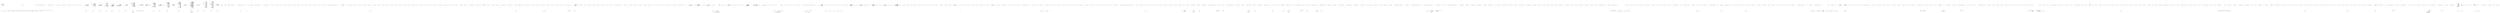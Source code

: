 digraph  {
d23 [cluster="HangFire.SqlServer.SqlServerMonitoringApi.GetNumberOfJobsByStateName(string)", color=green, community=0, label="return UseConnection<long>(connection =>\r\n            {\r\n                const string sqlQuery = @''\r\nselect count(Id) from HangFire.Job where StateName = @state'';\r\n\r\n                var count = connection.Query<int>(\r\n                     sqlQuery,\r\n                     new { state = stateName })\r\n                     .Single();\r\n\r\n                return count;\r\n            });", prediction=0, span="71-82"];
d380 [label="HangFire.SqlServer.SqlServerMonitoringApi", span=""];
d7 [cluster="HangFire.SqlServer.SqlServerMonitoringApi.GetNumberOfJobsByStateName(string)", label="Entry HangFire.SqlServer.SqlServerMonitoringApi.GetNumberOfJobsByStateName(string)", span="69-69"];
d24 [cluster="HangFire.SqlServer.SqlServerMonitoringApi.GetNumberOfJobsByStateName(string)", label="Exit HangFire.SqlServer.SqlServerMonitoringApi.GetNumberOfJobsByStateName(string)", span="69-69"];
d25 [cluster="HangFire.SqlServer.SqlServerMonitoringApi.UseConnection<T>(System.Func<SqlConnection, T>)", label="Entry HangFire.SqlServer.SqlServerMonitoringApi.UseConnection<T>(System.Func<SqlConnection, T>)", span="564-564"];
d26 [cluster="lambda expression", label="Entry lambda expression", span="71-82"];
d1 [cluster="HangFire.SqlServer.SqlServerMonitoringApi.SqlServerMonitoringApi(string, HangFire.SqlServer.PersistentJobQueueProviderCollection)", label="_connectionString = connectionString", span="39-39"];
d2 [cluster="HangFire.SqlServer.SqlServerMonitoringApi.SqlServerMonitoringApi(string, HangFire.SqlServer.PersistentJobQueueProviderCollection)", label="_queueProviders = queueProviders", span="40-40"];
d5 [cluster="HangFire.SqlServer.SqlServerMonitoringApi.ScheduledCount()", label="return GetNumberOfJobsByStateName(ScheduledState.StateName);", span="45-45"];
d9 [cluster="HangFire.SqlServer.SqlServerMonitoringApi.EnqueuedCount(string)", label="var queueApi = GetQueueApi(queue)", span="50-50"];
d16 [cluster="HangFire.SqlServer.SqlServerMonitoringApi.FetchedCount(string)", label="var queueApi = GetQueueApi(queue)", span="58-58"];
d21 [cluster="HangFire.SqlServer.SqlServerMonitoringApi.FailedCount()", label="return GetNumberOfJobsByStateName(FailedState.StateName);", span="66-66"];
d34 [cluster="HangFire.SqlServer.SqlServerMonitoringApi.ProcessingCount()", label="return GetNumberOfJobsByStateName(ProcessingState.StateName);", span="87-87"];
d37 [cluster="HangFire.SqlServer.SqlServerMonitoringApi.ProcessingJobs(int, int)", label="return GetJobs(\r\n                from, count,\r\n                ProcessingState.StateName,\r\n                (sqlJob, job, stateData) => new ProcessingJobDto\r\n                {\r\n                    Job = job,\r\n                    ServerId = stateData.ContainsKey(''ServerId'') ? stateData[''ServerId''] : stateData[''ServerName''],\r\n                    StartedAt = JobHelper.FromStringTimestamp(stateData[''StartedAt'']),\r\n                });", span="92-100"];
d46 [cluster="HangFire.SqlServer.SqlServerMonitoringApi.GetJobs<TDto>(int, int, string, System.Func<HangFire.SqlServer.Entities.SqlJob, HangFire.Common.Job, System.Collections.Generic.Dictionary<string, string>, TDto>)", label="return UseConnection<JobList<TDto>>(connection =>\r\n            {\r\n                const string jobsSql = @''\r\nselect * from (\r\n  select j.*, s.Reason as StateReason, s.Data as StateData, row_number() over (order by j.Id desc) as row_num\r\n  from HangFire.Job j\r\n  left join HangFire.State s on j.StateId = s.Id\r\n  where j.StateName = @stateName\r\n) as j where j.row_num between @start and @end\r\n'';\r\n\r\n                var jobs = connection.Query<SqlJob>(\r\n                            jobsSql,\r\n                            new { stateName = stateName, start = @from + 1, end = @from + count })\r\n                            .ToList();\r\n\r\n                return DeserializeJobs(jobs, selector);\r\n            });", span="109-126"];
d51 [cluster="lambda expression", label="return DeserializeJobs(jobs, selector);", span="125-125"];
d79 [cluster="HangFire.SqlServer.SqlServerMonitoringApi.ScheduledJobs(int, int)", label="return GetJobs(\r\n                from, count,\r\n                ScheduledState.StateName,\r\n                (sqlJob, job, stateData) => new ScheduledJobDto\r\n                {\r\n                    Job = job,\r\n                    EnqueueAt = JobHelper.FromStringTimestamp(stateData[''EnqueueAt'']),\r\n                    ScheduledAt = JobHelper.FromStringTimestamp(stateData[''ScheduledAt''])\r\n                });", span="164-172"];
d86 [cluster="HangFire.SqlServer.SqlServerMonitoringApi.SucceededByDatesCount()", label="return GetTimelineStats(''succeeded'');", span="177-177"];
d90 [cluster="HangFire.SqlServer.SqlServerMonitoringApi.FailedByDatesCount()", label="return GetTimelineStats(''failed'');", span="182-182"];
d93 [cluster="HangFire.SqlServer.SqlServerMonitoringApi.Servers()", label="return UseConnection<IList<ServerDto>>(connection =>\r\n            {\r\n                var servers = connection.Query<Entities.Server>(\r\n                    @''select * from HangFire.Server'')\r\n                    .ToList();\r\n\r\n                var result = new List<ServerDto>();\r\n\r\n                foreach (var server in servers)\r\n                {\r\n                    var data = JobHelper.FromJson<ServerData>(server.Data);\r\n                    result.Add(new ServerDto\r\n                    {\r\n                        Name = server.Id,\r\n                        Heartbeat = server.LastHeartbeat,\r\n                        Queues = data.Queues,\r\n                        StartedAt = data.StartedAt.HasValue ? data.StartedAt.Value : DateTime.MinValue,\r\n                        WorkersCount = data.WorkerCount\r\n                    });\r\n                }\r\n\r\n                return result;\r\n            });", span="187-209"];
d106 [cluster="HangFire.SqlServer.SqlServerMonitoringApi.FailedJobs(int, int)", label="return GetJobs(\r\n                from,\r\n                count,\r\n                FailedState.StateName,\r\n                (sqlJob, job, stateData) => new FailedJobDto\r\n                {\r\n                    Job = job,\r\n                    Reason = sqlJob.StateReason,\r\n                    ExceptionDetails = stateData[''ExceptionDetails''],\r\n                    ExceptionMessage = stateData[''ExceptionMessage''],\r\n                    ExceptionType = stateData[''ExceptionType''],\r\n                    FailedAt = JobHelper.FromNullableStringTimestamp(stateData[''FailedAt''])\r\n                });", span="214-226"];
d114 [cluster="HangFire.SqlServer.SqlServerMonitoringApi.SucceededJobs(int, int)", label="return GetJobs(\r\n                from,\r\n                count,\r\n                SucceededState.StateName,\r\n                (sqlJob, job, stateData) => new SucceededJobDto\r\n                {\r\n                    Job = job,\r\n                    TotalDuration = stateData.ContainsKey(''PerformanceDuration'') && stateData.ContainsKey(''Latency'')\r\n                        ? (long?)long.Parse(stateData[''PerformanceDuration'']) + (long?)long.Parse(stateData[''Latency''])\r\n                        : null,\r\n                    SucceededAt = JobHelper.FromNullableStringTimestamp(stateData[''SucceededAt''])\r\n                });", span="231-242"];
d122 [cluster="HangFire.SqlServer.SqlServerMonitoringApi.DeletedJobs(int, int)", label="return GetJobs(\r\n                from,\r\n                count,\r\n                DeletedState.StateName,\r\n                (sqlJob, job, stateData) => new DeletedJobDto\r\n                {\r\n                    Job = job,\r\n                    DeletedAt = JobHelper.FromNullableStringTimestamp(stateData[''DeletedAt''])\r\n                });", span="247-255"];
d129 [cluster="HangFire.SqlServer.SqlServerMonitoringApi.Queues()", label="return UseConnection<IList<QueueWithTopEnqueuedJobsDto>>(connection =>\r\n            {\r\n                var tuples = _queueProviders\r\n                    .Select(x => x.GetJobQueueMonitoringApi(connection))\r\n                    .SelectMany(x => x.GetQueues(), (monitoring, queue) => new { Monitoring = monitoring, Queue = queue })\r\n                    .OrderBy(x => x.Queue)\r\n                    .ToArray();\r\n\r\n                var result = new List<QueueWithTopEnqueuedJobsDto>(tuples.Length);\r\n\r\n                foreach (var tuple in tuples)\r\n                {\r\n                    var enqueuedJobIds = tuple.Monitoring.GetEnqueuedJobIds(tuple.Queue, 0, 5);\r\n                    var counters = tuple.Monitoring.GetEnqueuedAndFetchedCount(tuple.Queue);\r\n\r\n                    result.Add(new QueueWithTopEnqueuedJobsDto\r\n                    {\r\n                        Name = tuple.Queue,\r\n                        Length = counters.EnqueuedCount ?? 0,\r\n                        Fetched = counters.FetchedCount,\r\n                        FirstJobs = EnqueuedJobs(enqueuedJobIds)\r\n                    });\r\n                }\r\n\r\n                return result;\r\n            });", span="260-285"];
d132 [cluster="lambda expression", label="var tuples = _queueProviders\r\n                    .Select(x => x.GetJobQueueMonitoringApi(connection))\r\n                    .SelectMany(x => x.GetQueues(), (monitoring, queue) => new { Monitoring = monitoring, Queue = queue })\r\n                    .OrderBy(x => x.Queue)\r\n                    .ToArray()", span="262-266"];
d137 [cluster="lambda expression", label="result.Add(new QueueWithTopEnqueuedJobsDto\r\n                    {\r\n                        Name = tuple.Queue,\r\n                        Length = counters.EnqueuedCount ?? 0,\r\n                        Fetched = counters.FetchedCount,\r\n                        FirstJobs = EnqueuedJobs(enqueuedJobIds)\r\n                    })", span="275-281"];
d164 [cluster="HangFire.SqlServer.SqlServerMonitoringApi.EnqueuedJobs(string, int, int)", label="var queueApi = GetQueueApi(queue)", span="290-290"];
d166 [cluster="HangFire.SqlServer.SqlServerMonitoringApi.EnqueuedJobs(string, int, int)", label="return EnqueuedJobs(enqueuedJobIds);", span="293-293"];
d170 [cluster="HangFire.SqlServer.SqlServerMonitoringApi.EnqueuedJobs(System.Collections.Generic.IEnumerable<int>)", label="return UseConnection<JobList<EnqueuedJobDto>>(connection =>\r\n            {\r\n\r\n                const string enqueuedJobsSql = @''\r\nselect j.*, s.Reason as StateReason, s.Data as StateData \r\nfrom HangFire.Job j\r\nleft join HangFire.State s on s.Id = j.StateId\r\nleft join HangFire.JobQueue jq on jq.JobId = j.Id\r\nwhere j.Id in @jobIds and jq.FetchedAt is null'';\r\n\r\n                var jobs = connection.Query<SqlJob>(\r\n                    enqueuedJobsSql,\r\n                    new { jobIds = jobIds })\r\n                    .ToList();\r\n\r\n                return DeserializeJobs(\r\n                    jobs,\r\n                    (sqlJob, job, stateData) => new EnqueuedJobDto\r\n                    {\r\n                        Job = job,\r\n                        State = sqlJob.StateName,\r\n                        EnqueuedAt = sqlJob.StateName == EnqueuedState.StateName\r\n                            ? JobHelper.FromNullableStringTimestamp(stateData[''EnqueuedAt''])\r\n                            : null\r\n                    });\r\n            });", span="298-323"];
d175 [cluster="lambda expression", label="return DeserializeJobs(\r\n                    jobs,\r\n                    (sqlJob, job, stateData) => new EnqueuedJobDto\r\n                    {\r\n                        Job = job,\r\n                        State = sqlJob.StateName,\r\n                        EnqueuedAt = sqlJob.StateName == EnqueuedState.StateName\r\n                            ? JobHelper.FromNullableStringTimestamp(stateData[''EnqueuedAt''])\r\n                            : null\r\n                    });", span="313-322"];
d182 [cluster="HangFire.SqlServer.SqlServerMonitoringApi.FetchedJobs(string, int, int)", label="var queueApi = GetQueueApi(queue)", span="328-328"];
d184 [cluster="HangFire.SqlServer.SqlServerMonitoringApi.FetchedJobs(string, int, int)", label="return FetchedJobs(fetchedJobIds);", span="331-331"];
d188 [cluster="HangFire.SqlServer.SqlServerMonitoringApi.FetchedJobs(System.Collections.Generic.IEnumerable<int>)", label="return UseConnection<JobList<FetchedJobDto>>(connection =>\r\n            {\r\n\r\n                const string fetchedJobsSql = @''\r\nselect j.*, jq.FetchedAt, s.Reason as StateReason, s.Data as StateData \r\nfrom HangFire.Job j\r\nleft join HangFire.State s on s.Id = j.StateId\r\nleft join HangFire.JobQueue jq on jq.JobId = j.Id\r\nwhere j.Id in @jobIds and jq.FetchedAt is not null'';\r\n\r\n                var jobs = connection.Query<SqlJob>(\r\n                    fetchedJobsSql,\r\n                    new { jobIds = jobIds })\r\n                    .ToList();\r\n\r\n                var result = new List<KeyValuePair<string, FetchedJobDto>>(jobs.Count);\r\n\r\n                foreach (var job in jobs)\r\n                {\r\n                    result.Add(new KeyValuePair<string, FetchedJobDto>(\r\n                        job.Id.ToString(),\r\n                        new FetchedJobDto\r\n                        {\r\n                            Job = DeserializeJob(job.InvocationData, job.Arguments),\r\n                            State = job.StateName,\r\n                            FetchedAt = job.FetchedAt\r\n                        }));\r\n                }\r\n\r\n                return new JobList<FetchedJobDto>(result);\r\n            });", span="336-366"];
d195 [cluster="lambda expression", label="result.Add(new KeyValuePair<string, FetchedJobDto>(\r\n                        job.Id.ToString(),\r\n                        new FetchedJobDto\r\n                        {\r\n                            Job = DeserializeJob(job.InvocationData, job.Arguments),\r\n                            State = job.StateName,\r\n                            FetchedAt = job.FetchedAt\r\n                        }))", span="355-362"];
d204 [cluster="HangFire.SqlServer.SqlServerMonitoringApi.HourlySucceededJobs()", label="return GetHourlyTimelineStats(''succeeded'');", span="371-371"];
d208 [cluster="HangFire.SqlServer.SqlServerMonitoringApi.HourlyFailedJobs()", label="return GetHourlyTimelineStats(''failed'');", span="376-376"];
d211 [cluster="HangFire.SqlServer.SqlServerMonitoringApi.JobDetails(string)", label="return UseConnection<JobDetailsDto>(connection =>\r\n            {\r\n\r\n                const string sql = @''\r\nselect * from HangFire.Job where Id = @id\r\nselect * from HangFire.JobParameter where JobId = @id\r\nselect * from HangFire.State where JobId = @id order by Id desc'';\r\n\r\n                using (var multi = connection.QueryMultiple(sql, new { id = jobId }))\r\n                {\r\n                    var job = multi.Read<SqlJob>().SingleOrDefault();\r\n                    if (job == null) return null;\r\n\r\n                    var parameters = multi.Read<JobParameter>().ToDictionary(x => x.Name, x => x.Value);\r\n                    var history =\r\n                        multi.Read<SqlState>()\r\n                            .ToList()\r\n                            .Select(x => new StateHistoryDto\r\n                            {\r\n                                StateName = x.Name,\r\n                                CreatedAt = x.CreatedAt,\r\n                                Reason = x.Reason,\r\n                                Data = JobHelper.FromJson<Dictionary<string, string>>(x.Data)\r\n                            })\r\n                            .ToList();\r\n\r\n                    return new JobDetailsDto\r\n                    {\r\n                        CreatedAt = job.CreatedAt,\r\n                        Job = DeserializeJob(job.InvocationData, job.Arguments),\r\n                        History = history,\r\n                        Properties = parameters\r\n                    };\r\n                }\r\n            });", span="381-415"];
d221 [cluster="lambda expression", label="return new JobDetailsDto\r\n                    {\r\n                        CreatedAt = job.CreatedAt,\r\n                        Job = DeserializeJob(job.InvocationData, job.Arguments),\r\n                        History = history,\r\n                        Properties = parameters\r\n                    };", span="407-413"];
d238 [cluster="HangFire.SqlServer.SqlServerMonitoringApi.SucceededListCount()", label="return GetNumberOfJobsByStateName(SucceededState.StateName);", span="420-420"];
d241 [cluster="HangFire.SqlServer.SqlServerMonitoringApi.DeletedListCount()", label="return GetNumberOfJobsByStateName(DeletedState.StateName);", span="425-425"];
d244 [cluster="HangFire.SqlServer.SqlServerMonitoringApi.GetStatistics()", label="return UseConnection<StatisticsDto>(connection =>\r\n            {\r\n                const string sql = @''\r\nselect StateName as [State], count(id) as [Count] From HangFire.Job \r\ngroup by StateName\r\nhaving StateName is not null;\r\nselect count(Id) from HangFire.Server;\r\nselect sum([Value]) from HangFire.Counter where [Key] = N'stats:succeeded';\r\nselect sum([Value]) from HangFire.Counter where [Key] = N'stats:deleted';\r\nselect count(*) from HangFire.[Set] where [Key] = N'recurring-jobs';\r\n'';\r\n\r\n                var stats = new StatisticsDto();\r\n                using (var multi = connection.QueryMultiple(sql))\r\n                {\r\n                    var countByStates = multi.Read().ToDictionary(x => x.State, x => x.Count);\r\n\r\n                    Func<string, int> getCountIfExists = name => countByStates.ContainsKey(name) ? countByStates[name] : 0;\r\n\r\n                    stats.Enqueued = getCountIfExists(EnqueuedState.StateName);\r\n                    stats.Failed = getCountIfExists(FailedState.StateName);\r\n                    stats.Processing = getCountIfExists(ProcessingState.StateName);\r\n                    stats.Scheduled = getCountIfExists(ScheduledState.StateName);\r\n\r\n                    stats.Servers = multi.Read<int>().Single();\r\n\r\n                    stats.Succeeded = multi.Read<int?>().SingleOrDefault() ?? 0;\r\n                    stats.Deleted = multi.Read<int?>().SingleOrDefault() ?? 0;\r\n\r\n                    stats.Recurring = multi.Read<int>().Single();\r\n                }\r\n\r\n                stats.Queues = _queueProviders\r\n                    .SelectMany(x => x.GetJobQueueMonitoringApi(connection).GetQueues())\r\n                    .Count();\r\n\r\n                return stats;\r\n            });", span="430-467"];
d260 [cluster="lambda expression", label="stats.Queues = _queueProviders\r\n                    .SelectMany(x => x.GetJobQueueMonitoringApi(connection).GetQueues())\r\n                    .Count()", span="462-464"];
d282 [cluster="HangFire.SqlServer.SqlServerMonitoringApi.GetHourlyTimelineStats(string)", label="return UseConnection<Dictionary<DateTime, long>>(connection =>\r\n            {\r\n                var endDate = DateTime.UtcNow;\r\n                var dates = new List<DateTime>();\r\n                for (var i = 0; i < 24; i++)\r\n                {\r\n                    dates.Add(endDate);\r\n                    endDate = endDate.AddHours(-1);\r\n                }\r\n\r\n                var keys = dates.Select(x => String.Format(''stats:{0}:{1}'', type, x.ToString(''yyyy-MM-dd-HH''))).ToList();\r\n\r\n                const string sqlQuery = @''\r\nselect [Key], count([Value]) as Count from [HangFire].[Counter]\r\ngroup by [Key]\r\nhaving [Key] in @keys'';\r\n\r\n                var valuesMap = connection.Query(\r\n                    sqlQuery,\r\n                    new { keys = keys })\r\n                    .ToDictionary(x => (string)x.Key, x => (long)x.Count);\r\n\r\n                foreach (var key in keys)\r\n                {\r\n                    if (!valuesMap.ContainsKey(key)) valuesMap.Add(key, 0);\r\n                }\r\n\r\n                var result = new Dictionary<DateTime, long>();\r\n                for (var i = 0; i < dates.Count; i++)\r\n                {\r\n                    var value = valuesMap[valuesMap.Keys.ElementAt(i)];\r\n                    result.Add(dates[i], value);\r\n                }\r\n\r\n                return result;\r\n            });", span="472-507"];
d322 [cluster="HangFire.SqlServer.SqlServerMonitoringApi.GetTimelineStats(string)", label="return UseConnection<Dictionary<DateTime, long>>(connection =>\r\n            {\r\n                var endDate = DateTime.UtcNow.Date;\r\n                var startDate = endDate.AddDays(-7);\r\n                var dates = new List<DateTime>();\r\n\r\n                while (startDate <= endDate)\r\n                {\r\n                    dates.Add(endDate);\r\n                    endDate = endDate.AddDays(-1);\r\n                }\r\n\r\n                var stringDates = dates.Select(x => x.ToString(''yyyy-MM-dd'')).ToList();\r\n                var keys = stringDates.Select(x => String.Format(''stats:{0}:{1}'', type, x)).ToList();\r\n\r\n                const string sqlQuery = @''\r\nselect [Key], count([Value]) as Count from [HangFire].[Counter]\r\ngroup by [Key]\r\nhaving [Key] in @keys'';\r\n\r\n                var valuesMap = connection.Query(\r\n                    sqlQuery,\r\n                    new { keys = keys })\r\n                    .ToDictionary(x => (string)x.Key, x => (long)x.Count);\r\n\r\n                foreach (var key in keys)\r\n                {\r\n                    if (!valuesMap.ContainsKey(key)) valuesMap.Add(key, 0);\r\n                }\r\n\r\n                var result = new Dictionary<DateTime, long>();\r\n                for (var i = 0; i < stringDates.Count; i++)\r\n                {\r\n                    var value = valuesMap[valuesMap.Keys.ElementAt(i)];\r\n                    result.Add(dates[i], value);\r\n                }\r\n\r\n                return result;\r\n            });", span="512-550"];
d360 [cluster="HangFire.SqlServer.SqlServerMonitoringApi.GetQueueApi(string)", label="return UseConnection<IPersistentJobQueueMonitoringApi>(connection =>\r\n            {\r\n                var provider = _queueProviders.GetProvider(queueName);\r\n                var monitoringApi = provider.GetJobQueueMonitoringApi(connection);\r\n\r\n                return monitoringApi;\r\n            });", span="555-561"];
d363 [cluster="lambda expression", label="var provider = _queueProviders.GetProvider(queueName)", span="557-557"];
d369 [cluster="HangFire.SqlServer.SqlServerMonitoringApi.UseConnection<T>(System.Func<SqlConnection, T>)", label="var connection = new SqlConnection(_connectionString)", span="567-567"];
d28 [cluster="lambda expression", label="var count = connection.Query<int>(\r\n                     sqlQuery,\r\n                     new { state = stateName })\r\n                     .Single()", span="76-79"];
d374 [cluster="HangFire.SqlServer.SqlServerMonitoringApi.UseConnection<T>(System.Func<SqlConnection, T>)", label="Exit HangFire.SqlServer.SqlServerMonitoringApi.UseConnection<T>(System.Func<SqlConnection, T>)", span="564-564"];
d368 [cluster="HangFire.SqlServer.SqlServerMonitoringApi.UseConnection<T>(System.Func<SqlConnection, T>)", label="var transaction = new TransactionScope(TransactionScopeOption.Required, new TransactionOptions { IsolationLevel = IsolationLevel.ReadUncommitted })", span="566-566"];
d371 [cluster="HangFire.SqlServer.SqlServerMonitoringApi.UseConnection<T>(System.Func<SqlConnection, T>)", label="var result = action(connection)", span="571-571"];
d30 [cluster="lambda expression", label="Exit lambda expression", span="71-82"];
d27 [cluster="lambda expression", label="string sqlQuery = @''\r\nselect count(Id) from HangFire.Job where StateName = @state''", span="73-74"];
d0 [cluster="HangFire.SqlServer.SqlServerMonitoringApi.SqlServerMonitoringApi(string, HangFire.SqlServer.PersistentJobQueueProviderCollection)", label="Entry HangFire.SqlServer.SqlServerMonitoringApi.SqlServerMonitoringApi(string, HangFire.SqlServer.PersistentJobQueueProviderCollection)", span="35-35"];
d3 [cluster="HangFire.SqlServer.SqlServerMonitoringApi.SqlServerMonitoringApi(string, HangFire.SqlServer.PersistentJobQueueProviderCollection)", label="Exit HangFire.SqlServer.SqlServerMonitoringApi.SqlServerMonitoringApi(string, HangFire.SqlServer.PersistentJobQueueProviderCollection)", span="35-35"];
d4 [cluster="HangFire.SqlServer.SqlServerMonitoringApi.ScheduledCount()", label="Entry HangFire.SqlServer.SqlServerMonitoringApi.ScheduledCount()", span="43-43"];
d6 [cluster="HangFire.SqlServer.SqlServerMonitoringApi.ScheduledCount()", label="Exit HangFire.SqlServer.SqlServerMonitoringApi.ScheduledCount()", span="43-43"];
d8 [cluster="HangFire.SqlServer.SqlServerMonitoringApi.EnqueuedCount(string)", label="Entry HangFire.SqlServer.SqlServerMonitoringApi.EnqueuedCount(string)", span="48-48"];
d10 [cluster="HangFire.SqlServer.SqlServerMonitoringApi.EnqueuedCount(string)", label="var counters = queueApi.GetEnqueuedAndFetchedCount(queue)", span="51-51"];
d13 [cluster="HangFire.SqlServer.SqlServerMonitoringApi.GetQueueApi(string)", label="Entry HangFire.SqlServer.SqlServerMonitoringApi.GetQueueApi(string)", span="553-553"];
d15 [cluster="HangFire.SqlServer.SqlServerMonitoringApi.FetchedCount(string)", label="Entry HangFire.SqlServer.SqlServerMonitoringApi.FetchedCount(string)", span="56-56"];
d17 [cluster="HangFire.SqlServer.SqlServerMonitoringApi.FetchedCount(string)", label="var counters = queueApi.GetEnqueuedAndFetchedCount(queue)", span="59-59"];
d20 [cluster="HangFire.SqlServer.SqlServerMonitoringApi.FailedCount()", label="Entry HangFire.SqlServer.SqlServerMonitoringApi.FailedCount()", span="64-64"];
d22 [cluster="HangFire.SqlServer.SqlServerMonitoringApi.FailedCount()", label="Exit HangFire.SqlServer.SqlServerMonitoringApi.FailedCount()", span="64-64"];
d33 [cluster="HangFire.SqlServer.SqlServerMonitoringApi.ProcessingCount()", label="Entry HangFire.SqlServer.SqlServerMonitoringApi.ProcessingCount()", span="85-85"];
d35 [cluster="HangFire.SqlServer.SqlServerMonitoringApi.ProcessingCount()", label="Exit HangFire.SqlServer.SqlServerMonitoringApi.ProcessingCount()", span="85-85"];
d36 [cluster="HangFire.SqlServer.SqlServerMonitoringApi.ProcessingJobs(int, int)", label="Entry HangFire.SqlServer.SqlServerMonitoringApi.ProcessingJobs(int, int)", span="90-90"];
d38 [cluster="HangFire.SqlServer.SqlServerMonitoringApi.ProcessingJobs(int, int)", label="Exit HangFire.SqlServer.SqlServerMonitoringApi.ProcessingJobs(int, int)", span="90-90"];
d39 [cluster="HangFire.SqlServer.SqlServerMonitoringApi.GetJobs<TDto>(int, int, string, System.Func<HangFire.SqlServer.Entities.SqlJob, HangFire.Common.Job, System.Collections.Generic.Dictionary<string, string>, TDto>)", label="Entry HangFire.SqlServer.SqlServerMonitoringApi.GetJobs<TDto>(int, int, string, System.Func<HangFire.SqlServer.Entities.SqlJob, HangFire.Common.Job, System.Collections.Generic.Dictionary<string, string>, TDto>)", span="103-103"];
d40 [cluster="lambda expression", label="Entry lambda expression", span="95-100"];
d47 [cluster="HangFire.SqlServer.SqlServerMonitoringApi.GetJobs<TDto>(int, int, string, System.Func<HangFire.SqlServer.Entities.SqlJob, HangFire.Common.Job, System.Collections.Generic.Dictionary<string, string>, TDto>)", label="Exit HangFire.SqlServer.SqlServerMonitoringApi.GetJobs<TDto>(int, int, string, System.Func<HangFire.SqlServer.Entities.SqlJob, HangFire.Common.Job, System.Collections.Generic.Dictionary<string, string>, TDto>)", span="103-103"];
d48 [cluster="lambda expression", label="Entry lambda expression", span="109-126"];
d385 [label="System.Func<HangFire.SqlServer.Entities.SqlJob, HangFire.Common.Job, System.Collections.Generic.Dictionary<string, string>, TDto>", span=""];
d50 [cluster="lambda expression", label="var jobs = connection.Query<SqlJob>(\r\n                            jobsSql,\r\n                            new { stateName = stateName, start = @from + 1, end = @from + count })\r\n                            .ToList()", span="120-123"];
d52 [cluster="lambda expression", label="Exit lambda expression", span="109-126"];
d54 [cluster="Unk.DeserializeJobs", label="Entry Unk.DeserializeJobs", span=""];
d78 [cluster="HangFire.SqlServer.SqlServerMonitoringApi.ScheduledJobs(int, int)", label="Entry HangFire.SqlServer.SqlServerMonitoringApi.ScheduledJobs(int, int)", span="162-162"];
d80 [cluster="HangFire.SqlServer.SqlServerMonitoringApi.ScheduledJobs(int, int)", label="Exit HangFire.SqlServer.SqlServerMonitoringApi.ScheduledJobs(int, int)", span="162-162"];
d81 [cluster="lambda expression", label="Entry lambda expression", span="167-172"];
d85 [cluster="HangFire.SqlServer.SqlServerMonitoringApi.SucceededByDatesCount()", label="Entry HangFire.SqlServer.SqlServerMonitoringApi.SucceededByDatesCount()", span="175-175"];
d87 [cluster="HangFire.SqlServer.SqlServerMonitoringApi.SucceededByDatesCount()", label="Exit HangFire.SqlServer.SqlServerMonitoringApi.SucceededByDatesCount()", span="175-175"];
d88 [cluster="HangFire.SqlServer.SqlServerMonitoringApi.GetTimelineStats(string)", label="Entry HangFire.SqlServer.SqlServerMonitoringApi.GetTimelineStats(string)", span="510-510"];
d89 [cluster="HangFire.SqlServer.SqlServerMonitoringApi.FailedByDatesCount()", label="Entry HangFire.SqlServer.SqlServerMonitoringApi.FailedByDatesCount()", span="180-180"];
d91 [cluster="HangFire.SqlServer.SqlServerMonitoringApi.FailedByDatesCount()", label="Exit HangFire.SqlServer.SqlServerMonitoringApi.FailedByDatesCount()", span="180-180"];
d92 [cluster="HangFire.SqlServer.SqlServerMonitoringApi.Servers()", label="Entry HangFire.SqlServer.SqlServerMonitoringApi.Servers()", span="185-185"];
d94 [cluster="HangFire.SqlServer.SqlServerMonitoringApi.Servers()", label="Exit HangFire.SqlServer.SqlServerMonitoringApi.Servers()", span="185-185"];
d31 [cluster="Unk.>", label="Entry Unk.>", span=""];
d95 [cluster="lambda expression", label="Entry lambda expression", span="187-209"];
d105 [cluster="HangFire.SqlServer.SqlServerMonitoringApi.FailedJobs(int, int)", label="Entry HangFire.SqlServer.SqlServerMonitoringApi.FailedJobs(int, int)", span="212-212"];
d107 [cluster="HangFire.SqlServer.SqlServerMonitoringApi.FailedJobs(int, int)", label="Exit HangFire.SqlServer.SqlServerMonitoringApi.FailedJobs(int, int)", span="212-212"];
d108 [cluster="lambda expression", label="Entry lambda expression", span="218-226"];
d113 [cluster="HangFire.SqlServer.SqlServerMonitoringApi.SucceededJobs(int, int)", label="Entry HangFire.SqlServer.SqlServerMonitoringApi.SucceededJobs(int, int)", span="229-229"];
d115 [cluster="HangFire.SqlServer.SqlServerMonitoringApi.SucceededJobs(int, int)", label="Exit HangFire.SqlServer.SqlServerMonitoringApi.SucceededJobs(int, int)", span="229-229"];
d116 [cluster="lambda expression", label="Entry lambda expression", span="235-242"];
d121 [cluster="HangFire.SqlServer.SqlServerMonitoringApi.DeletedJobs(int, int)", label="Entry HangFire.SqlServer.SqlServerMonitoringApi.DeletedJobs(int, int)", span="245-245"];
d123 [cluster="HangFire.SqlServer.SqlServerMonitoringApi.DeletedJobs(int, int)", label="Exit HangFire.SqlServer.SqlServerMonitoringApi.DeletedJobs(int, int)", span="245-245"];
d124 [cluster="lambda expression", label="Entry lambda expression", span="251-255"];
d128 [cluster="HangFire.SqlServer.SqlServerMonitoringApi.Queues()", label="Entry HangFire.SqlServer.SqlServerMonitoringApi.Queues()", span="258-258"];
d130 [cluster="HangFire.SqlServer.SqlServerMonitoringApi.Queues()", label="Exit HangFire.SqlServer.SqlServerMonitoringApi.Queues()", span="258-258"];
d131 [cluster="lambda expression", label="Entry lambda expression", span="260-285"];
d133 [cluster="lambda expression", label="var result = new List<QueueWithTopEnqueuedJobsDto>(tuples.Length)", span="268-268"];
d140 [cluster="Unk.Select", label="Entry Unk.Select", span=""];
d141 [cluster="Unk.SelectMany", label="Entry Unk.SelectMany", span=""];
d142 [cluster="Unk.OrderBy", label="Entry Unk.OrderBy", span=""];
d143 [cluster="Unk.ToArray", label="Entry Unk.ToArray", span=""];
d149 [cluster="lambda expression", label="Entry lambda expression", span="263-263"];
d153 [cluster="lambda expression", label="Entry lambda expression", span="264-264"];
d157 [cluster="lambda expression", label="Entry lambda expression", span="264-264"];
d160 [cluster="lambda expression", label="Entry lambda expression", span="265-265"];
d134 [cluster="lambda expression", label=tuples, span="270-270"];
d135 [cluster="lambda expression", label="var enqueuedJobIds = tuple.Monitoring.GetEnqueuedJobIds(tuple.Queue, 0, 5)", span="272-272"];
d136 [cluster="lambda expression", label="var counters = tuple.Monitoring.GetEnqueuedAndFetchedCount(tuple.Queue)", span="273-273"];
d147 [cluster="HangFire.Storage.Monitoring.QueueWithTopEnqueuedJobsDto.QueueWithTopEnqueuedJobsDto()", label="Entry HangFire.Storage.Monitoring.QueueWithTopEnqueuedJobsDto.QueueWithTopEnqueuedJobsDto()", span="18-18"];
d148 [cluster="Unk.EnqueuedJobs", label="Entry Unk.EnqueuedJobs", span=""];
d69 [cluster="System.Collections.Generic.List<T>.Add(T)", label="Entry System.Collections.Generic.List<T>.Add(T)", span="0-0"];
d163 [cluster="HangFire.SqlServer.SqlServerMonitoringApi.EnqueuedJobs(string, int, int)", label="Entry HangFire.SqlServer.SqlServerMonitoringApi.EnqueuedJobs(string, int, int)", span="288-288"];
d165 [cluster="HangFire.SqlServer.SqlServerMonitoringApi.EnqueuedJobs(string, int, int)", label="var enqueuedJobIds = queueApi.GetEnqueuedJobIds(queue, from, perPage)", span="291-291"];
d167 [cluster="HangFire.SqlServer.SqlServerMonitoringApi.EnqueuedJobs(string, int, int)", label="Exit HangFire.SqlServer.SqlServerMonitoringApi.EnqueuedJobs(string, int, int)", span="288-288"];
d169 [cluster="HangFire.SqlServer.SqlServerMonitoringApi.EnqueuedJobs(System.Collections.Generic.IEnumerable<int>)", label="Entry HangFire.SqlServer.SqlServerMonitoringApi.EnqueuedJobs(System.Collections.Generic.IEnumerable<int>)", span="296-296"];
d171 [cluster="HangFire.SqlServer.SqlServerMonitoringApi.EnqueuedJobs(System.Collections.Generic.IEnumerable<int>)", label="Exit HangFire.SqlServer.SqlServerMonitoringApi.EnqueuedJobs(System.Collections.Generic.IEnumerable<int>)", span="296-296"];
d172 [cluster="lambda expression", label="Entry lambda expression", span="298-323"];
d174 [cluster="lambda expression", label="var jobs = connection.Query<SqlJob>(\r\n                    enqueuedJobsSql,\r\n                    new { jobIds = jobIds })\r\n                    .ToList()", span="308-311"];
d176 [cluster="lambda expression", label="Exit lambda expression", span="298-323"];
d177 [cluster="lambda expression", label="Entry lambda expression", span="315-322"];
d181 [cluster="HangFire.SqlServer.SqlServerMonitoringApi.FetchedJobs(string, int, int)", label="Entry HangFire.SqlServer.SqlServerMonitoringApi.FetchedJobs(string, int, int)", span="326-326"];
d183 [cluster="HangFire.SqlServer.SqlServerMonitoringApi.FetchedJobs(string, int, int)", label="var fetchedJobIds = queueApi.GetFetchedJobIds(queue, from, perPage)", span="329-329"];
d185 [cluster="HangFire.SqlServer.SqlServerMonitoringApi.FetchedJobs(string, int, int)", label="Exit HangFire.SqlServer.SqlServerMonitoringApi.FetchedJobs(string, int, int)", span="326-326"];
d187 [cluster="HangFire.SqlServer.SqlServerMonitoringApi.FetchedJobs(System.Collections.Generic.IEnumerable<int>)", label="Entry HangFire.SqlServer.SqlServerMonitoringApi.FetchedJobs(System.Collections.Generic.IEnumerable<int>)", span="334-334"];
d189 [cluster="HangFire.SqlServer.SqlServerMonitoringApi.FetchedJobs(System.Collections.Generic.IEnumerable<int>)", label="Exit HangFire.SqlServer.SqlServerMonitoringApi.FetchedJobs(System.Collections.Generic.IEnumerable<int>)", span="334-334"];
d190 [cluster="lambda expression", label="Entry lambda expression", span="336-366"];
d193 [cluster="lambda expression", label="var result = new List<KeyValuePair<string, FetchedJobDto>>(jobs.Count)", span="351-351"];
d194 [cluster="lambda expression", label=jobs, span="353-353"];
d199 [cluster="KeyValuePair<string, FetchedJobDto>.cstr", label="Entry KeyValuePair<string, FetchedJobDto>.cstr", span=""];
d200 [cluster="Unk.ToString", label="Entry Unk.ToString", span=""];
d201 [cluster="HangFire.Storage.Monitoring.FetchedJobDto.FetchedJobDto()", label="Entry HangFire.Storage.Monitoring.FetchedJobDto.FetchedJobDto()", span="21-21"];
d202 [cluster="Unk.DeserializeJob", label="Entry Unk.DeserializeJob", span=""];
d203 [cluster="HangFire.SqlServer.SqlServerMonitoringApi.HourlySucceededJobs()", label="Entry HangFire.SqlServer.SqlServerMonitoringApi.HourlySucceededJobs()", span="369-369"];
d205 [cluster="HangFire.SqlServer.SqlServerMonitoringApi.HourlySucceededJobs()", label="Exit HangFire.SqlServer.SqlServerMonitoringApi.HourlySucceededJobs()", span="369-369"];
d206 [cluster="HangFire.SqlServer.SqlServerMonitoringApi.GetHourlyTimelineStats(string)", label="Entry HangFire.SqlServer.SqlServerMonitoringApi.GetHourlyTimelineStats(string)", span="470-470"];
d207 [cluster="HangFire.SqlServer.SqlServerMonitoringApi.HourlyFailedJobs()", label="Entry HangFire.SqlServer.SqlServerMonitoringApi.HourlyFailedJobs()", span="374-374"];
d209 [cluster="HangFire.SqlServer.SqlServerMonitoringApi.HourlyFailedJobs()", label="Exit HangFire.SqlServer.SqlServerMonitoringApi.HourlyFailedJobs()", span="374-374"];
d210 [cluster="HangFire.SqlServer.SqlServerMonitoringApi.JobDetails(string)", label="Entry HangFire.SqlServer.SqlServerMonitoringApi.JobDetails(string)", span="379-379"];
d212 [cluster="HangFire.SqlServer.SqlServerMonitoringApi.JobDetails(string)", label="Exit HangFire.SqlServer.SqlServerMonitoringApi.JobDetails(string)", span="379-379"];
d213 [cluster="lambda expression", label="Entry lambda expression", span="381-415"];
d216 [cluster="lambda expression", label="var job = multi.Read<SqlJob>().SingleOrDefault()", span="391-391"];
d219 [cluster="lambda expression", label="var parameters = multi.Read<JobParameter>().ToDictionary(x => x.Name, x => x.Value)", span="394-394"];
d220 [cluster="lambda expression", label="var history =\r\n                        multi.Read<SqlState>()\r\n                            .ToList()\r\n                            .Select(x => new StateHistoryDto\r\n                            {\r\n                                StateName = x.Name,\r\n                                CreatedAt = x.CreatedAt,\r\n                                Reason = x.Reason,\r\n                                Data = JobHelper.FromJson<Dictionary<string, string>>(x.Data)\r\n                            })\r\n                            .ToList()", span="395-405"];
d222 [cluster="lambda expression", label="Exit lambda expression", span="381-415"];
d226 [cluster="HangFire.Storage.Monitoring.JobDetailsDto.JobDetailsDto()", label="Entry HangFire.Storage.Monitoring.JobDetailsDto.JobDetailsDto()", span="22-22"];
d237 [cluster="HangFire.SqlServer.SqlServerMonitoringApi.SucceededListCount()", label="Entry HangFire.SqlServer.SqlServerMonitoringApi.SucceededListCount()", span="418-418"];
d239 [cluster="HangFire.SqlServer.SqlServerMonitoringApi.SucceededListCount()", label="Exit HangFire.SqlServer.SqlServerMonitoringApi.SucceededListCount()", span="418-418"];
d240 [cluster="HangFire.SqlServer.SqlServerMonitoringApi.DeletedListCount()", label="Entry HangFire.SqlServer.SqlServerMonitoringApi.DeletedListCount()", span="423-423"];
d242 [cluster="HangFire.SqlServer.SqlServerMonitoringApi.DeletedListCount()", label="Exit HangFire.SqlServer.SqlServerMonitoringApi.DeletedListCount()", span="423-423"];
d243 [cluster="HangFire.SqlServer.SqlServerMonitoringApi.GetStatistics()", label="Entry HangFire.SqlServer.SqlServerMonitoringApi.GetStatistics()", span="428-428"];
d245 [cluster="HangFire.SqlServer.SqlServerMonitoringApi.GetStatistics()", label="Exit HangFire.SqlServer.SqlServerMonitoringApi.GetStatistics()", span="428-428"];
d246 [cluster="lambda expression", label="Entry lambda expression", span="430-467"];
d248 [cluster="lambda expression", label="var stats = new StatisticsDto()", span="442-442"];
d259 [cluster="lambda expression", label="stats.Recurring = multi.Read<int>().Single()", span="459-459"];
d261 [cluster="lambda expression", label="return stats;", span="466-466"];
d266 [cluster="System.Collections.Generic.IEnumerable<TSource>.SelectMany<TSource, TResult>(System.Func<TSource, System.Collections.Generic.IEnumerable<TResult>>)", label="Entry System.Collections.Generic.IEnumerable<TSource>.SelectMany<TSource, TResult>(System.Func<TSource, System.Collections.Generic.IEnumerable<TResult>>)", span="0-0"];
d267 [cluster="System.Collections.Generic.IEnumerable<TSource>.Count<TSource>()", label="Entry System.Collections.Generic.IEnumerable<TSource>.Count<TSource>()", span="0-0"];
d278 [cluster="lambda expression", label="Entry lambda expression", span="463-463"];
d283 [cluster="HangFire.SqlServer.SqlServerMonitoringApi.GetHourlyTimelineStats(string)", label="Exit HangFire.SqlServer.SqlServerMonitoringApi.GetHourlyTimelineStats(string)", span="470-470"];
d284 [cluster="lambda expression", label="Entry lambda expression", span="472-507"];
d323 [cluster="HangFire.SqlServer.SqlServerMonitoringApi.GetTimelineStats(string)", label="Exit HangFire.SqlServer.SqlServerMonitoringApi.GetTimelineStats(string)", span="510-510"];
d324 [cluster="lambda expression", label="Entry lambda expression", span="512-550"];
d361 [cluster="HangFire.SqlServer.SqlServerMonitoringApi.GetQueueApi(string)", label="Exit HangFire.SqlServer.SqlServerMonitoringApi.GetQueueApi(string)", span="553-553"];
d362 [cluster="lambda expression", label="Entry lambda expression", span="555-561"];
d394 [label=string, span=""];
d364 [cluster="lambda expression", label="var monitoringApi = provider.GetJobQueueMonitoringApi(connection)", span="558-558"];
d367 [cluster="HangFire.SqlServer.PersistentJobQueueProviderCollection.GetProvider(string)", label="Entry HangFire.SqlServer.PersistentJobQueueProviderCollection.GetProvider(string)", span="53-53"];
d370 [cluster="HangFire.SqlServer.SqlServerMonitoringApi.UseConnection<T>(System.Func<SqlConnection, T>)", label="connection.Open()", span="569-569"];
d377 [cluster="SqlConnection.cstr", label="Entry SqlConnection.cstr", span=""];
d381 [label=string, span=""];
d29 [cluster="lambda expression", label="return count;", span="81-81"];
d32 [cluster="Unk.Single", label="Entry Unk.Single", span=""];
d373 [cluster="HangFire.SqlServer.SqlServerMonitoringApi.UseConnection<T>(System.Func<SqlConnection, T>)", label="return result;", span="575-575"];
d375 [cluster="TransactionScope.cstr", label="Entry TransactionScope.cstr", span=""];
d376 [cluster="TransactionOptions.cstr", label="Entry TransactionOptions.cstr", span=""];
d372 [cluster="HangFire.SqlServer.SqlServerMonitoringApi.UseConnection<T>(System.Func<SqlConnection, T>)", label="transaction.Complete()", span="573-573"];
d265 [cluster="System.Func<T, TResult>.Invoke(T)", label="Entry System.Func<T, TResult>.Invoke(T)", span="0-0"];
d12 [cluster="HangFire.SqlServer.SqlServerMonitoringApi.EnqueuedCount(string)", label="Exit HangFire.SqlServer.SqlServerMonitoringApi.EnqueuedCount(string)", span="48-48"];
d11 [cluster="HangFire.SqlServer.SqlServerMonitoringApi.EnqueuedCount(string)", label="return counters.EnqueuedCount ?? 0;", span="53-53"];
d14 [cluster="HangFire.SqlServer.IPersistentJobQueueMonitoringApi.GetEnqueuedAndFetchedCount(string)", label="Entry HangFire.SqlServer.IPersistentJobQueueMonitoringApi.GetEnqueuedAndFetchedCount(string)", span="25-25"];
d19 [cluster="HangFire.SqlServer.SqlServerMonitoringApi.FetchedCount(string)", label="Exit HangFire.SqlServer.SqlServerMonitoringApi.FetchedCount(string)", span="56-56"];
d18 [cluster="HangFire.SqlServer.SqlServerMonitoringApi.FetchedCount(string)", label="return counters.FetchedCount ?? 0;", span="61-61"];
d42 [cluster="lambda expression", label="Exit lambda expression", span="95-100"];
d41 [cluster="lambda expression", label="new ProcessingJobDto\r\n                {\r\n                    Job = job,\r\n                    ServerId = stateData.ContainsKey(''ServerId'') ? stateData[''ServerId''] : stateData[''ServerName''],\r\n                    StartedAt = JobHelper.FromStringTimestamp(stateData[''StartedAt'']),\r\n                }", span="95-100"];
d49 [cluster="lambda expression", label="string jobsSql = @''\r\nselect * from (\r\n  select j.*, s.Reason as StateReason, s.Data as StateData, row_number() over (order by j.Id desc) as row_num\r\n  from HangFire.Job j\r\n  left join HangFire.State s on j.StateId = s.Id\r\n  where j.StateName = @stateName\r\n) as j where j.row_num between @start and @end\r\n''", span="111-118"];
d382 [label=int, span=""];
d383 [label=int, span=""];
d384 [label=string, span=""];
d53 [cluster="Unk.ToList", label="Entry Unk.ToList", span=""];
d83 [cluster="lambda expression", label="Exit lambda expression", span="167-172"];
d82 [cluster="lambda expression", label="new ScheduledJobDto\r\n                {\r\n                    Job = job,\r\n                    EnqueueAt = JobHelper.FromStringTimestamp(stateData[''EnqueueAt'']),\r\n                    ScheduledAt = JobHelper.FromStringTimestamp(stateData[''ScheduledAt''])\r\n                }", span="167-172"];
d332 [cluster="lambda expression", label="var keys = stringDates.Select(x => String.Format(''stats:{0}:{1}'', type, x)).ToList()", span="525-525"];
d351 [cluster="lambda expression", label="String.Format(''stats:{0}:{1}'', type, x)", span="525-525"];
d96 [cluster="lambda expression", label="var servers = connection.Query<Entities.Server>(\r\n                    @''select * from HangFire.Server'')\r\n                    .ToList()", span="189-191"];
d99 [cluster="lambda expression", label="var data = JobHelper.FromJson<ServerData>(server.Data)", span="197-197"];
d192 [cluster="lambda expression", label="var jobs = connection.Query<SqlJob>(\r\n                    fetchedJobsSql,\r\n                    new { jobIds = jobIds })\r\n                    .ToList()", span="346-349"];
d234 [cluster="lambda expression", label="new StateHistoryDto\r\n                            {\r\n                                StateName = x.Name,\r\n                                CreatedAt = x.CreatedAt,\r\n                                Reason = x.Reason,\r\n                                Data = JobHelper.FromJson<Dictionary<string, string>>(x.Data)\r\n                            }", span="398-404"];
d256 [cluster="lambda expression", label="stats.Servers = multi.Read<int>().Single()", span="454-454"];
d257 [cluster="lambda expression", label="stats.Succeeded = multi.Read<int?>().SingleOrDefault() ?? 0", span="456-456"];
d258 [cluster="lambda expression", label="stats.Deleted = multi.Read<int?>().SingleOrDefault() ?? 0", span="457-457"];
d102 [cluster="lambda expression", label="Exit lambda expression", span="187-209"];
d110 [cluster="lambda expression", label="Exit lambda expression", span="218-226"];
d109 [cluster="lambda expression", label="new FailedJobDto\r\n                {\r\n                    Job = job,\r\n                    Reason = sqlJob.StateReason,\r\n                    ExceptionDetails = stateData[''ExceptionDetails''],\r\n                    ExceptionMessage = stateData[''ExceptionMessage''],\r\n                    ExceptionType = stateData[''ExceptionType''],\r\n                    FailedAt = JobHelper.FromNullableStringTimestamp(stateData[''FailedAt''])\r\n                }", span="218-226"];
d118 [cluster="lambda expression", label="Exit lambda expression", span="235-242"];
d117 [cluster="lambda expression", label="new SucceededJobDto\r\n                {\r\n                    Job = job,\r\n                    TotalDuration = stateData.ContainsKey(''PerformanceDuration'') && stateData.ContainsKey(''Latency'')\r\n                        ? (long?)long.Parse(stateData[''PerformanceDuration'']) + (long?)long.Parse(stateData[''Latency''])\r\n                        : null,\r\n                    SucceededAt = JobHelper.FromNullableStringTimestamp(stateData[''SucceededAt''])\r\n                }", span="235-242"];
d126 [cluster="lambda expression", label="Exit lambda expression", span="251-255"];
d125 [cluster="lambda expression", label="new DeletedJobDto\r\n                {\r\n                    Job = job,\r\n                    DeletedAt = JobHelper.FromNullableStringTimestamp(stateData[''DeletedAt''])\r\n                }", span="251-255"];
d139 [cluster="lambda expression", label="Exit lambda expression", span="260-285"];
d150 [cluster="lambda expression", label="x.GetJobQueueMonitoringApi(connection)", span="263-263"];
d144 [cluster="List<QueueWithTopEnqueuedJobsDto>.cstr", label="Entry List<QueueWithTopEnqueuedJobsDto>.cstr", span=""];
d138 [cluster="lambda expression", label="return result;", span="284-284"];
d292 [cluster="lambda expression", label="var keys = dates.Select(x => String.Format(''stats:{0}:{1}'', type, x.ToString(''yyyy-MM-dd-HH''))).ToList()", span="482-482"];
d331 [cluster="lambda expression", label="var stringDates = dates.Select(x => x.ToString(''yyyy-MM-dd'')).ToList()", span="524-524"];
d151 [cluster="lambda expression", label="Exit lambda expression", span="263-263"];
d155 [cluster="lambda expression", label="Exit lambda expression", span="264-264"];
d154 [cluster="lambda expression", label="x.GetQueues()", span="264-264"];
d159 [cluster="lambda expression", label="Exit lambda expression", span="264-264"];
d158 [cluster="lambda expression", label="new { Monitoring = monitoring, Queue = queue }", span="264-264"];
d162 [cluster="lambda expression", label="Exit lambda expression", span="265-265"];
d161 [cluster="lambda expression", label="x.Queue", span="265-265"];
d145 [cluster="Unk.GetEnqueuedJobIds", label="Entry Unk.GetEnqueuedJobIds", span=""];
d146 [cluster="Unk.GetEnqueuedAndFetchedCount", label="Entry Unk.GetEnqueuedAndFetchedCount", span=""];
d60 [cluster="HangFire.SqlServer.SqlServerMonitoringApi.DeserializeJobs<TDto>(System.Collections.Generic.ICollection<HangFire.SqlServer.Entities.SqlJob>, System.Func<HangFire.SqlServer.Entities.SqlJob, HangFire.Common.Job, System.Collections.Generic.Dictionary<string, string>, TDto>)", label="result.Add(new KeyValuePair<string, TDto>(\r\n                    job.Id.ToString(), dto))", span="140-141"];
d100 [cluster="lambda expression", label="result.Add(new ServerDto\r\n                    {\r\n                        Name = server.Id,\r\n                        Heartbeat = server.LastHeartbeat,\r\n                        Queues = data.Queues,\r\n                        StartedAt = data.StartedAt.HasValue ? data.StartedAt.Value : DateTime.MinValue,\r\n                        WorkersCount = data.WorkerCount\r\n                    })", span="198-205"];
d289 [cluster="lambda expression", label="dates.Add(endDate)", span="478-478"];
d329 [cluster="lambda expression", label="dates.Add(endDate)", span="520-520"];
d168 [cluster="HangFire.SqlServer.IPersistentJobQueueMonitoringApi.GetEnqueuedJobIds(string, int, int)", label="Entry HangFire.SqlServer.IPersistentJobQueueMonitoringApi.GetEnqueuedJobIds(string, int, int)", span="23-23"];
d173 [cluster="lambda expression", label="string enqueuedJobsSql = @''\r\nselect j.*, s.Reason as StateReason, s.Data as StateData \r\nfrom HangFire.Job j\r\nleft join HangFire.State s on s.Id = j.StateId\r\nleft join HangFire.JobQueue jq on jq.JobId = j.Id\r\nwhere j.Id in @jobIds and jq.FetchedAt is null''", span="301-306"];
d387 [label="System.Collections.Generic.IEnumerable<int>", span=""];
d179 [cluster="lambda expression", label="Exit lambda expression", span="315-322"];
d178 [cluster="lambda expression", label="new EnqueuedJobDto\r\n                    {\r\n                        Job = job,\r\n                        State = sqlJob.StateName,\r\n                        EnqueuedAt = sqlJob.StateName == EnqueuedState.StateName\r\n                            ? JobHelper.FromNullableStringTimestamp(stateData[''EnqueuedAt''])\r\n                            : null\r\n                    }", span="315-322"];
d186 [cluster="HangFire.SqlServer.IPersistentJobQueueMonitoringApi.GetFetchedJobIds(string, int, int)", label="Entry HangFire.SqlServer.IPersistentJobQueueMonitoringApi.GetFetchedJobIds(string, int, int)", span="24-24"];
d197 [cluster="lambda expression", label="Exit lambda expression", span="336-366"];
d191 [cluster="lambda expression", label="string fetchedJobsSql = @''\r\nselect j.*, jq.FetchedAt, s.Reason as StateReason, s.Data as StateData \r\nfrom HangFire.Job j\r\nleft join HangFire.State s on s.Id = j.StateId\r\nleft join HangFire.JobQueue jq on jq.JobId = j.Id\r\nwhere j.Id in @jobIds and jq.FetchedAt is not null''", span="339-344"];
d198 [cluster="List<KeyValuePair<string, FetchedJobDto>>.cstr", label="Entry List<KeyValuePair<string, FetchedJobDto>>.cstr", span=""];
d196 [cluster="lambda expression", label="return new JobList<FetchedJobDto>(result);", span="365-365"];
d312 [cluster="lambda expression", label="String.Format(''stats:{0}:{1}'', type, x.ToString(''yyyy-MM-dd-HH''))", span="482-482"];
d215 [cluster="lambda expression", label="var multi = connection.QueryMultiple(sql, new { id = jobId })", span="389-389"];
d214 [cluster="lambda expression", label="string sql = @''\r\nselect * from HangFire.Job where Id = @id\r\nselect * from HangFire.JobParameter where JobId = @id\r\nselect * from HangFire.State where JobId = @id order by Id desc''", span="384-387"];
d217 [cluster="lambda expression", label="job == null", span="392-392"];
d224 [cluster="Unk.SingleOrDefault", label="Entry Unk.SingleOrDefault", span=""];
d225 [cluster="Unk.ToDictionary", label="Entry Unk.ToDictionary", span=""];
d227 [cluster="lambda expression", label="Entry lambda expression", span="394-394"];
d230 [cluster="lambda expression", label="Entry lambda expression", span="394-394"];
d233 [cluster="lambda expression", label="Entry lambda expression", span="398-404"];
d218 [cluster="lambda expression", label="return null;", span="392-392"];
d262 [cluster="lambda expression", label="Exit lambda expression", span="430-467"];
d247 [cluster="lambda expression", label="string sql = @''\r\nselect StateName as [State], count(id) as [Count] From HangFire.Job \r\ngroup by StateName\r\nhaving StateName is not null;\r\nselect count(Id) from HangFire.Server;\r\nselect sum([Value]) from HangFire.Counter where [Key] = N'stats:succeeded';\r\nselect sum([Value]) from HangFire.Counter where [Key] = N'stats:deleted';\r\nselect count(*) from HangFire.[Set] where [Key] = N'recurring-jobs';\r\n''", span="432-440"];
d249 [cluster="lambda expression", label="var multi = connection.QueryMultiple(sql)", span="443-443"];
d279 [cluster="lambda expression", label="x.GetJobQueueMonitoringApi(connection).GetQueues()", span="463-463"];
d263 [cluster="HangFire.Storage.Monitoring.StatisticsDto.StatisticsDto()", label="Entry HangFire.Storage.Monitoring.StatisticsDto.StatisticsDto()", span="18-18"];
d252 [cluster="lambda expression", label="stats.Enqueued = getCountIfExists(EnqueuedState.StateName)", span="449-449"];
d253 [cluster="lambda expression", label="stats.Failed = getCountIfExists(FailedState.StateName)", span="450-450"];
d254 [cluster="lambda expression", label="stats.Processing = getCountIfExists(ProcessingState.StateName)", span="451-451"];
d255 [cluster="lambda expression", label="stats.Scheduled = getCountIfExists(ScheduledState.StateName)", span="452-452"];
d280 [cluster="lambda expression", label="Exit lambda expression", span="463-463"];
d305 [cluster="lambda expression", label="Exit lambda expression", span="472-507"];
d285 [cluster="lambda expression", label="var endDate = DateTime.UtcNow", span="474-474"];
d294 [cluster="lambda expression", label="var valuesMap = connection.Query(\r\n                    sqlQuery,\r\n                    new { keys = keys })\r\n                    .ToDictionary(x => (string)x.Key, x => (long)x.Count)", span="489-492"];
d345 [cluster="lambda expression", label="Exit lambda expression", span="512-550"];
d325 [cluster="lambda expression", label="var endDate = DateTime.UtcNow.Date", span="514-514"];
d334 [cluster="lambda expression", label="var valuesMap = connection.Query(\r\n                    sqlQuery,\r\n                    new { keys = keys })\r\n                    .ToDictionary(x => (string)x.Key, x => (long)x.Count)", span="532-535"];
d366 [cluster="lambda expression", label="Exit lambda expression", span="555-561"];
d365 [cluster="lambda expression", label="return monitoringApi;", span="560-560"];
d152 [cluster="Unk.GetJobQueueMonitoringApi", label="Entry Unk.GetJobQueueMonitoringApi", span=""];
d378 [cluster="Unk.Open", label="Entry Unk.Open", span=""];
d379 [cluster="Unk.Complete", label="Entry Unk.Complete", span=""];
d43 [cluster="HangFire.Storage.Monitoring.ProcessingJobDto.ProcessingJobDto()", label="Entry HangFire.Storage.Monitoring.ProcessingJobDto.ProcessingJobDto()", span="23-23"];
d44 [cluster="System.Collections.Generic.Dictionary<TKey, TValue>.ContainsKey(TKey)", label="Entry System.Collections.Generic.Dictionary<TKey, TValue>.ContainsKey(TKey)", span="0-0"];
d45 [cluster="HangFire.Common.JobHelper.FromStringTimestamp(string)", label="Entry HangFire.Common.JobHelper.FromStringTimestamp(string)", span="55-55"];
d84 [cluster="HangFire.Storage.Monitoring.ScheduledJobDto.ScheduledJobDto()", label="Entry HangFire.Storage.Monitoring.ScheduledJobDto.ScheduledJobDto()", span="23-23"];
d393 [label=string, span=""];
d333 [cluster="lambda expression", label="string sqlQuery = @''\r\nselect [Key], count([Value]) as Count from [HangFire].[Counter]\r\ngroup by [Key]\r\nhaving [Key] in @keys''", span="527-530"];
d350 [cluster="lambda expression", label="Entry lambda expression", span="525-525"];
d335 [cluster="lambda expression", label=keys, span="537-537"];
d352 [cluster="lambda expression", label="Exit lambda expression", span="525-525"];
d353 [cluster="Unk.Format", label="Entry Unk.Format", span=""];
d97 [cluster="lambda expression", label="var result = new List<ServerDto>()", span="193-193"];
d98 [cluster="lambda expression", label=servers, span="195-195"];
d388 [label="System.Collections.Generic.IEnumerable<int>", span=""];
d235 [cluster="lambda expression", label="Exit lambda expression", span="398-404"];
d236 [cluster="HangFire.Storage.Monitoring.StateHistoryDto.StateHistoryDto()", label="Entry HangFire.Storage.Monitoring.StateHistoryDto.StateHistoryDto()", span="21-21"];
d101 [cluster="lambda expression", label="return result;", span="208-208"];
d111 [cluster="HangFire.Storage.Monitoring.FailedJobDto.FailedJobDto()", label="Entry HangFire.Storage.Monitoring.FailedJobDto.FailedJobDto()", span="23-23"];
d112 [cluster="HangFire.Common.JobHelper.FromNullableStringTimestamp(string)", label="Entry HangFire.Common.JobHelper.FromNullableStringTimestamp(string)", span="60-60"];
d119 [cluster="HangFire.Storage.Monitoring.SucceededJobDto.SucceededJobDto()", label="Entry HangFire.Storage.Monitoring.SucceededJobDto.SucceededJobDto()", span="23-23"];
d120 [cluster="long.Parse(string)", label="Entry long.Parse(string)", span="0-0"];
d127 [cluster="HangFire.Storage.Monitoring.DeletedJobDto.DeletedJobDto()", label="Entry HangFire.Storage.Monitoring.DeletedJobDto.DeletedJobDto()", span="7-7"];
d386 [label=SqlConnection, span=""];
d392 [label=string, span=""];
d286 [cluster="lambda expression", label="var dates = new List<DateTime>()", span="475-475"];
d288 [cluster="lambda expression", label="i < 24", span="476-476"];
d293 [cluster="lambda expression", label="string sqlQuery = @''\r\nselect [Key], count([Value]) as Count from [HangFire].[Counter]\r\ngroup by [Key]\r\nhaving [Key] in @keys''", span="484-487"];
d311 [cluster="lambda expression", label="Entry lambda expression", span="482-482"];
d295 [cluster="lambda expression", label=keys, span="494-494"];
d328 [cluster="lambda expression", label="startDate <= endDate", span="518-518"];
d327 [cluster="lambda expression", label="var dates = new List<DateTime>()", span="516-516"];
d347 [cluster="lambda expression", label="Entry lambda expression", span="524-524"];
d340 [cluster="lambda expression", label="i < stringDates.Count", span="543-543"];
d156 [cluster="Unk.GetQueues", label="Entry Unk.GetQueues", span=""];
d56 [cluster="HangFire.SqlServer.SqlServerMonitoringApi.DeserializeJobs<TDto>(System.Collections.Generic.ICollection<HangFire.SqlServer.Entities.SqlJob>, System.Func<HangFire.SqlServer.Entities.SqlJob, HangFire.Common.Job, System.Collections.Generic.Dictionary<string, string>, TDto>)", label="var result = new List<KeyValuePair<string, TDto>>(jobs.Count)", span="133-133"];
d57 [cluster="HangFire.SqlServer.SqlServerMonitoringApi.DeserializeJobs<TDto>(System.Collections.Generic.ICollection<HangFire.SqlServer.Entities.SqlJob>, System.Func<HangFire.SqlServer.Entities.SqlJob, HangFire.Common.Job, System.Collections.Generic.Dictionary<string, string>, TDto>)", label=jobs, span="135-135"];
d59 [cluster="HangFire.SqlServer.SqlServerMonitoringApi.DeserializeJobs<TDto>(System.Collections.Generic.ICollection<HangFire.SqlServer.Entities.SqlJob>, System.Func<HangFire.SqlServer.Entities.SqlJob, HangFire.Common.Job, System.Collections.Generic.Dictionary<string, string>, TDto>)", label="var dto = selector(job, DeserializeJob(job.InvocationData, job.Arguments), stateData)", span="138-138"];
d67 [cluster="System.Collections.Generic.KeyValuePair<TKey, TValue>.KeyValuePair(TKey, TValue)", label="Entry System.Collections.Generic.KeyValuePair<TKey, TValue>.KeyValuePair(TKey, TValue)", span="0-0"];
d68 [cluster="int.ToString()", label="Entry int.ToString()", span="0-0"];
d104 [cluster="HangFire.Storage.Monitoring.ServerDto.ServerDto()", label="Entry HangFire.Storage.Monitoring.ServerDto.ServerDto()", span="21-21"];
d290 [cluster="lambda expression", label="endDate = endDate.AddHours(-1)", span="479-479"];
d330 [cluster="lambda expression", label="endDate = endDate.AddDays(-1)", span="521-521"];
d180 [cluster="HangFire.Storage.Monitoring.EnqueuedJobDto.EnqueuedJobDto()", label="Entry HangFire.Storage.Monitoring.EnqueuedJobDto.EnqueuedJobDto()", span="23-23"];
d70 [cluster="HangFire.Storage.Monitoring.JobList<TDto>.JobList(System.Collections.Generic.IEnumerable<System.Collections.Generic.KeyValuePair<string, TDto>>)", label="Entry HangFire.Storage.Monitoring.JobList<TDto>.JobList(System.Collections.Generic.IEnumerable<System.Collections.Generic.KeyValuePair<string, TDto>>)", span="22-22"];
d313 [cluster="lambda expression", label="Exit lambda expression", span="482-482"];
d314 [cluster="System.DateTime.ToString(string)", label="Entry System.DateTime.ToString(string)", span="0-0"];
d315 [cluster="string.Format(string, object, object)", label="Entry string.Format(string, object, object)", span="0-0"];
d389 [label=string, span=""];
d223 [cluster="Unk.QueryMultiple", label="Entry Unk.QueryMultiple", span=""];
d250 [cluster="lambda expression", label="var countByStates = multi.Read().ToDictionary(x => x.State, x => x.Count)", span="445-445"];
d229 [cluster="lambda expression", label="Exit lambda expression", span="394-394"];
d228 [cluster="lambda expression", label="x.Name", span="394-394"];
d232 [cluster="lambda expression", label="Exit lambda expression", span="394-394"];
d231 [cluster="lambda expression", label="x.Value", span="394-394"];
d391 [label=SqlConnection, span=""];
d281 [cluster="HangFire.SqlServer.IPersistentJobQueueMonitoringApi.GetQueues()", label="Entry HangFire.SqlServer.IPersistentJobQueueMonitoringApi.GetQueues()", span="22-22"];
d251 [cluster="lambda expression", label="Func<string, int> getCountIfExists = name => countByStates.ContainsKey(name) ? countByStates[name] : 0", span="447-447"];
d304 [cluster="lambda expression", label="return result;", span="506-506"];
d307 [cluster="Unk.Query", label="Entry Unk.Query", span=""];
d316 [cluster="lambda expression", label="Entry lambda expression", span="492-492"];
d319 [cluster="lambda expression", label="Entry lambda expression", span="492-492"];
d296 [cluster="lambda expression", label="!valuesMap.ContainsKey(key)", span="496-496"];
d297 [cluster="lambda expression", label="valuesMap.Add(key, 0)", span="496-496"];
d301 [cluster="lambda expression", label="var value = valuesMap[valuesMap.Keys.ElementAt(i)]", span="502-502"];
d344 [cluster="lambda expression", label="return result;", span="549-549"];
d326 [cluster="lambda expression", label="var startDate = endDate.AddDays(-7)", span="515-515"];
d354 [cluster="lambda expression", label="Entry lambda expression", span="535-535"];
d357 [cluster="lambda expression", label="Entry lambda expression", span="535-535"];
d336 [cluster="lambda expression", label="!valuesMap.ContainsKey(key)", span="539-539"];
d337 [cluster="lambda expression", label="valuesMap.Add(key, 0)", span="539-539"];
d341 [cluster="lambda expression", label="var value = valuesMap[valuesMap.Keys.ElementAt(i)]", span="545-545"];
d338 [cluster="lambda expression", label="var result = new Dictionary<DateTime, long>()", span="542-542"];
d103 [cluster="System.Collections.Generic.List<T>.List()", label="Entry System.Collections.Generic.List<T>.List()", span="0-0"];
d287 [cluster="lambda expression", label="var i = 0", span="476-476"];
d300 [cluster="lambda expression", label="i < dates.Count", span="500-500"];
d302 [cluster="lambda expression", label="result.Add(dates[i], value)", span="503-503"];
d291 [cluster="lambda expression", label="i++", span="476-476"];
d298 [cluster="lambda expression", label="var result = new Dictionary<DateTime, long>()", span="499-499"];
d342 [cluster="lambda expression", label="result.Add(dates[i], value)", span="546-546"];
d349 [cluster="lambda expression", label="Exit lambda expression", span="524-524"];
d348 [cluster="lambda expression", label="x.ToString(''yyyy-MM-dd'')", span="524-524"];
d339 [cluster="lambda expression", label="var i = 0", span="543-543"];
d343 [cluster="lambda expression", label="i++", span="543-543"];
d55 [cluster="HangFire.SqlServer.SqlServerMonitoringApi.DeserializeJobs<TDto>(System.Collections.Generic.ICollection<HangFire.SqlServer.Entities.SqlJob>, System.Func<HangFire.SqlServer.Entities.SqlJob, HangFire.Common.Job, System.Collections.Generic.Dictionary<string, string>, TDto>)", label="Entry HangFire.SqlServer.SqlServerMonitoringApi.DeserializeJobs<TDto>(System.Collections.Generic.ICollection<HangFire.SqlServer.Entities.SqlJob>, System.Func<HangFire.SqlServer.Entities.SqlJob, HangFire.Common.Job, System.Collections.Generic.Dictionary<string, string>, TDto>)", span="129-129"];
d63 [cluster="System.Collections.Generic.List<T>.List(int)", label="Entry System.Collections.Generic.List<T>.List(int)", span="0-0"];
d61 [cluster="HangFire.SqlServer.SqlServerMonitoringApi.DeserializeJobs<TDto>(System.Collections.Generic.ICollection<HangFire.SqlServer.Entities.SqlJob>, System.Func<HangFire.SqlServer.Entities.SqlJob, HangFire.Common.Job, System.Collections.Generic.Dictionary<string, string>, TDto>)", label="return new JobList<TDto>(result);", span="144-144"];
d58 [cluster="HangFire.SqlServer.SqlServerMonitoringApi.DeserializeJobs<TDto>(System.Collections.Generic.ICollection<HangFire.SqlServer.Entities.SqlJob>, System.Func<HangFire.SqlServer.Entities.SqlJob, HangFire.Common.Job, System.Collections.Generic.Dictionary<string, string>, TDto>)", label="var stateData = JobHelper.FromJson<Dictionary<string, string>>(job.StateData)", span="137-137"];
d65 [cluster="HangFire.SqlServer.SqlServerMonitoringApi.DeserializeJob(string, string)", label="Entry HangFire.SqlServer.SqlServerMonitoringApi.DeserializeJob(string, string)", span="147-147"];
d66 [cluster="System.Func<T1, T2, T3, TResult>.Invoke(T1, T2, T3)", label="Entry System.Func<T1, T2, T3, TResult>.Invoke(T1, T2, T3)", span="0-0"];
d306 [cluster="System.DateTime.AddHours(double)", label="Entry System.DateTime.AddHours(double)", span="0-0"];
d346 [cluster="System.DateTime.AddDays(double)", label="Entry System.DateTime.AddDays(double)", span="0-0"];
d264 [cluster="Unk.Read", label="Entry Unk.Read", span=""];
d268 [cluster="lambda expression", label="Entry lambda expression", span="445-445"];
d271 [cluster="lambda expression", label="Entry lambda expression", span="445-445"];
d275 [cluster="lambda expression", label="countByStates.ContainsKey(name) ? countByStates[name] : 0", span="447-447"];
d318 [cluster="lambda expression", label="Exit lambda expression", span="492-492"];
d317 [cluster="lambda expression", label="(string)x.Key", span="492-492"];
d321 [cluster="lambda expression", label="Exit lambda expression", span="492-492"];
d320 [cluster="lambda expression", label="(long)x.Count", span="492-492"];
d277 [cluster="Unk.ContainsKey", label="Entry Unk.ContainsKey", span=""];
d308 [cluster="Unk.Add", label="Entry Unk.Add", span=""];
d299 [cluster="lambda expression", label="var i = 0", span="500-500"];
d310 [cluster="Unk.ElementAt", label="Entry Unk.ElementAt", span=""];
d356 [cluster="lambda expression", label="Exit lambda expression", span="535-535"];
d355 [cluster="lambda expression", label="(string)x.Key", span="535-535"];
d359 [cluster="lambda expression", label="Exit lambda expression", span="535-535"];
d358 [cluster="lambda expression", label="(long)x.Count", span="535-535"];
d309 [cluster="System.Collections.Generic.Dictionary<TKey, TValue>.Dictionary()", label="Entry System.Collections.Generic.Dictionary<TKey, TValue>.Dictionary()", span="0-0"];
d303 [cluster="lambda expression", label="i++", span="500-500"];
d62 [cluster="HangFire.SqlServer.SqlServerMonitoringApi.DeserializeJobs<TDto>(System.Collections.Generic.ICollection<HangFire.SqlServer.Entities.SqlJob>, System.Func<HangFire.SqlServer.Entities.SqlJob, HangFire.Common.Job, System.Collections.Generic.Dictionary<string, string>, TDto>)", label="Exit HangFire.SqlServer.SqlServerMonitoringApi.DeserializeJobs<TDto>(System.Collections.Generic.ICollection<HangFire.SqlServer.Entities.SqlJob>, System.Func<HangFire.SqlServer.Entities.SqlJob, HangFire.Common.Job, System.Collections.Generic.Dictionary<string, string>, TDto>)", span="129-129"];
d64 [cluster="HangFire.Common.JobHelper.FromJson<T>(string)", label="Entry HangFire.Common.JobHelper.FromJson<T>(string)", span="30-30"];
d76 [cluster="HangFire.SqlServer.SqlServerMonitoringApi.DeserializeJob(string, string)", label="Exit HangFire.SqlServer.SqlServerMonitoringApi.DeserializeJob(string, string)", span="147-147"];
d71 [cluster="HangFire.SqlServer.SqlServerMonitoringApi.DeserializeJob(string, string)", label="var data = JobHelper.FromJson<InvocationData>(invocationData)", span="149-149"];
d72 [cluster="HangFire.SqlServer.SqlServerMonitoringApi.DeserializeJob(string, string)", label="data.Arguments = arguments", span="150-150"];
d270 [cluster="lambda expression", label="Exit lambda expression", span="445-445"];
d269 [cluster="lambda expression", label="x.State", span="445-445"];
d273 [cluster="lambda expression", label="Exit lambda expression", span="445-445"];
d272 [cluster="lambda expression", label="x.Count", span="445-445"];
d390 [label=countByStates, span=""];
d274 [cluster="lambda expression", label="Entry lambda expression", span="447-447"];
d276 [cluster="lambda expression", label="Exit lambda expression", span="447-447"];
d73 [cluster="HangFire.SqlServer.SqlServerMonitoringApi.DeserializeJob(string, string)", label="return data.Deserialize();", span="154-154"];
d75 [cluster="HangFire.SqlServer.SqlServerMonitoringApi.DeserializeJob(string, string)", label="return null;", span="158-158"];
d77 [cluster="HangFire.Storage.InvocationData.Deserialize()", label="Entry HangFire.Storage.InvocationData.Deserialize()", span="38-38"];
d74 [cluster="HangFire.SqlServer.SqlServerMonitoringApi.DeserializeJob(string, string)", label=JobLoadException, span="156-156"];
m0_0 [cluster="HangFire.States.ProcessingState.ProcessingState(string)", file="BackgroundJobServer.cs", label="Entry HangFire.States.ProcessingState.ProcessingState(string)", span="27-27"];
m0_1 [cluster="HangFire.States.ProcessingState.ProcessingState(string)", file="BackgroundJobServer.cs", label="ServerName = serverName", span="29-29"];
m0_2 [cluster="HangFire.States.ProcessingState.ProcessingState(string)", file="BackgroundJobServer.cs", label="Exit HangFire.States.ProcessingState.ProcessingState(string)", span="27-27"];
m0_7 [cluster="HangFire.Common.JobHelper.ToStringTimestamp(System.DateTime)", file="BackgroundJobServer.cs", label="Entry HangFire.Common.JobHelper.ToStringTimestamp(System.DateTime)", span="46-46"];
m0_3 [cluster="HangFire.States.ProcessingState.GetProperties(HangFire.Common.JobMethod)", file="BackgroundJobServer.cs", label="Entry HangFire.States.ProcessingState.GetProperties(HangFire.Common.JobMethod)", span="35-35"];
m0_4 [cluster="HangFire.States.ProcessingState.GetProperties(HangFire.Common.JobMethod)", file="BackgroundJobServer.cs", label="return new Dictionary<string, string>\r\n                {\r\n                    { ''StartedAt'', JobHelper.ToStringTimestamp(DateTime.UtcNow) },\r\n                    { ''ServerName'', ServerName }\r\n                };", span="37-41"];
m0_5 [cluster="HangFire.States.ProcessingState.GetProperties(HangFire.Common.JobMethod)", file="BackgroundJobServer.cs", label="Exit HangFire.States.ProcessingState.GetProperties(HangFire.Common.JobMethod)", span="35-35"];
m0_8 [file="BackgroundJobServer.cs", label="HangFire.States.ProcessingState", span=""];
m1_8 [cluster="Hangfire.BootstrapperConfigurationExtensions.UseServer(Hangfire.IBootstrapperConfiguration, int)", file="BootstrapperConfigurationExtensions.cs", label="Entry Hangfire.BootstrapperConfigurationExtensions.UseServer(Hangfire.IBootstrapperConfiguration, int)", span="42-42"];
m1_9 [cluster="Hangfire.BootstrapperConfigurationExtensions.UseServer(Hangfire.IBootstrapperConfiguration, int)", file="BootstrapperConfigurationExtensions.cs", label="var options = new BackgroundJobServerOptions\r\n            {\r\n                WorkerCount = workerCount\r\n            }", span="46-49"];
m1_10 [cluster="Hangfire.BootstrapperConfigurationExtensions.UseServer(Hangfire.IBootstrapperConfiguration, int)", file="BootstrapperConfigurationExtensions.cs", label="configuration.UseServer(() => new BackgroundJobServer(options))", span="51-51"];
m1_11 [cluster="Hangfire.BootstrapperConfigurationExtensions.UseServer(Hangfire.IBootstrapperConfiguration, int)", file="BootstrapperConfigurationExtensions.cs", label="Exit Hangfire.BootstrapperConfigurationExtensions.UseServer(Hangfire.IBootstrapperConfiguration, int)", span="42-42"];
m1_44 [cluster="Hangfire.BootstrapperConfigurationExtensions.UseServer(Hangfire.IBootstrapperConfiguration, Hangfire.JobStorage, Hangfire.BackgroundJobServerOptions)", file="BootstrapperConfigurationExtensions.cs", label="Entry Hangfire.BootstrapperConfigurationExtensions.UseServer(Hangfire.IBootstrapperConfiguration, Hangfire.JobStorage, Hangfire.BackgroundJobServerOptions)", span="140-140"];
m1_45 [cluster="Hangfire.BootstrapperConfigurationExtensions.UseServer(Hangfire.IBootstrapperConfiguration, Hangfire.JobStorage, Hangfire.BackgroundJobServerOptions)", file="BootstrapperConfigurationExtensions.cs", label="configuration.UseServer(() => new BackgroundJobServer(options, storage))", span="145-145"];
m1_46 [cluster="Hangfire.BootstrapperConfigurationExtensions.UseServer(Hangfire.IBootstrapperConfiguration, Hangfire.JobStorage, Hangfire.BackgroundJobServerOptions)", file="BootstrapperConfigurationExtensions.cs", label="Exit Hangfire.BootstrapperConfigurationExtensions.UseServer(Hangfire.IBootstrapperConfiguration, Hangfire.JobStorage, Hangfire.BackgroundJobServerOptions)", span="140-140"];
m1_16 [cluster="Hangfire.BackgroundJobServer.BackgroundJobServer(Hangfire.BackgroundJobServerOptions)", file="BootstrapperConfigurationExtensions.cs", label="Entry Hangfire.BackgroundJobServer.BackgroundJobServer(Hangfire.BackgroundJobServerOptions)", span="63-63"];
m1_7 [cluster="Hangfire.BackgroundJobServer.BackgroundJobServer()", file="BootstrapperConfigurationExtensions.cs", label="Entry Hangfire.BackgroundJobServer.BackgroundJobServer()", span="43-43"];
m1_17 [cluster="Hangfire.BootstrapperConfigurationExtensions.UseServer(Hangfire.IBootstrapperConfiguration, params string[])", file="BootstrapperConfigurationExtensions.cs", label="Entry Hangfire.BootstrapperConfigurationExtensions.UseServer(Hangfire.IBootstrapperConfiguration, params string[])", span="62-62"];
m1_18 [cluster="Hangfire.BootstrapperConfigurationExtensions.UseServer(Hangfire.IBootstrapperConfiguration, params string[])", file="BootstrapperConfigurationExtensions.cs", label="var options = new BackgroundJobServerOptions\r\n            {\r\n                Queues = queues\r\n            }", span="66-69"];
m1_19 [cluster="Hangfire.BootstrapperConfigurationExtensions.UseServer(Hangfire.IBootstrapperConfiguration, params string[])", file="BootstrapperConfigurationExtensions.cs", label="configuration.UseServer(() => new BackgroundJobServer(options))", span="71-71"];
m1_20 [cluster="Hangfire.BootstrapperConfigurationExtensions.UseServer(Hangfire.IBootstrapperConfiguration, params string[])", file="BootstrapperConfigurationExtensions.cs", label="Exit Hangfire.BootstrapperConfigurationExtensions.UseServer(Hangfire.IBootstrapperConfiguration, params string[])", span="62-62"];
m1_43 [cluster="Hangfire.BackgroundJobServer.BackgroundJobServer(Hangfire.BackgroundJobServerOptions, Hangfire.JobStorage)", file="BootstrapperConfigurationExtensions.cs", label="Entry Hangfire.BackgroundJobServer.BackgroundJobServer(Hangfire.BackgroundJobServerOptions, Hangfire.JobStorage)", span="74-74"];
m1_47 [cluster="lambda expression", file="BootstrapperConfigurationExtensions.cs", label="Entry lambda expression", span="145-145"];
m1_4 [cluster="lambda expression", file="BootstrapperConfigurationExtensions.cs", label="Entry lambda expression", span="31-31"];
m1_5 [cluster="lambda expression", file="BootstrapperConfigurationExtensions.cs", label="new BackgroundJobServer()", span="31-31"];
m1_6 [cluster="lambda expression", file="BootstrapperConfigurationExtensions.cs", label="Exit lambda expression", span="31-31"];
m1_14 [cluster="lambda expression", file="BootstrapperConfigurationExtensions.cs", label="new BackgroundJobServer(options)", span="51-51"];
m1_13 [cluster="lambda expression", file="BootstrapperConfigurationExtensions.cs", label="Entry lambda expression", span="51-51"];
m1_15 [cluster="lambda expression", file="BootstrapperConfigurationExtensions.cs", label="Exit lambda expression", span="51-51"];
m1_22 [cluster="lambda expression", file="BootstrapperConfigurationExtensions.cs", label="new BackgroundJobServer(options)", span="71-71"];
m1_21 [cluster="lambda expression", file="BootstrapperConfigurationExtensions.cs", label="Entry lambda expression", span="71-71"];
m1_23 [cluster="lambda expression", file="BootstrapperConfigurationExtensions.cs", label="Exit lambda expression", span="71-71"];
m1_29 [cluster="lambda expression", file="BootstrapperConfigurationExtensions.cs", label="new BackgroundJobServer(options)", span="95-95"];
m1_28 [cluster="lambda expression", file="BootstrapperConfigurationExtensions.cs", label="Entry lambda expression", span="95-95"];
m1_30 [cluster="lambda expression", file="BootstrapperConfigurationExtensions.cs", label="Exit lambda expression", span="95-95"];
m1_35 [cluster="lambda expression", file="BootstrapperConfigurationExtensions.cs", label="new BackgroundJobServer(options)", span="110-110"];
m1_34 [cluster="lambda expression", file="BootstrapperConfigurationExtensions.cs", label="Entry lambda expression", span="110-110"];
m1_36 [cluster="lambda expression", file="BootstrapperConfigurationExtensions.cs", label="Exit lambda expression", span="110-110"];
m1_41 [cluster="lambda expression", file="BootstrapperConfigurationExtensions.cs", label="new BackgroundJobServer(\r\n                new BackgroundJobServerOptions(),\r\n                storage)", span="125-127"];
m1_40 [cluster="lambda expression", file="BootstrapperConfigurationExtensions.cs", label="Entry lambda expression", span="125-127"];
m1_42 [cluster="lambda expression", file="BootstrapperConfigurationExtensions.cs", label="Exit lambda expression", span="125-127"];
m1_48 [cluster="lambda expression", file="BootstrapperConfigurationExtensions.cs", label="new BackgroundJobServer(options, storage)", span="145-145"];
m1_49 [cluster="lambda expression", file="BootstrapperConfigurationExtensions.cs", label="Exit lambda expression", span="145-145"];
m1_3 [cluster="Hangfire.IBootstrapperConfiguration.UseServer(System.Func<Hangfire.BackgroundJobServer>)", file="BootstrapperConfigurationExtensions.cs", label="Entry Hangfire.IBootstrapperConfiguration.UseServer(System.Func<Hangfire.BackgroundJobServer>)", span="81-81"];
m1_12 [cluster="Hangfire.BackgroundJobServerOptions.BackgroundJobServerOptions()", file="BootstrapperConfigurationExtensions.cs", label="Entry Hangfire.BackgroundJobServerOptions.BackgroundJobServerOptions()", span="33-33"];
m1_24 [cluster="Hangfire.BootstrapperConfigurationExtensions.UseServer(Hangfire.IBootstrapperConfiguration, int, params string[])", file="BootstrapperConfigurationExtensions.cs", label="Entry Hangfire.BootstrapperConfigurationExtensions.UseServer(Hangfire.IBootstrapperConfiguration, int, params string[])", span="84-84"];
m1_25 [cluster="Hangfire.BootstrapperConfigurationExtensions.UseServer(Hangfire.IBootstrapperConfiguration, int, params string[])", file="BootstrapperConfigurationExtensions.cs", label="var options = new BackgroundJobServerOptions\r\n            {\r\n                WorkerCount = workerCount,\r\n                Queues = queues\r\n            }", span="89-93"];
m1_26 [cluster="Hangfire.BootstrapperConfigurationExtensions.UseServer(Hangfire.IBootstrapperConfiguration, int, params string[])", file="BootstrapperConfigurationExtensions.cs", label="configuration.UseServer(() => new BackgroundJobServer(options))", span="95-95"];
m1_27 [cluster="Hangfire.BootstrapperConfigurationExtensions.UseServer(Hangfire.IBootstrapperConfiguration, int, params string[])", file="BootstrapperConfigurationExtensions.cs", label="Exit Hangfire.BootstrapperConfigurationExtensions.UseServer(Hangfire.IBootstrapperConfiguration, int, params string[])", span="84-84"];
m1_31 [cluster="Hangfire.BootstrapperConfigurationExtensions.UseServer(Hangfire.IBootstrapperConfiguration, Hangfire.BackgroundJobServerOptions)", file="BootstrapperConfigurationExtensions.cs", label="Entry Hangfire.BootstrapperConfigurationExtensions.UseServer(Hangfire.IBootstrapperConfiguration, Hangfire.BackgroundJobServerOptions)", span="106-106"];
m1_32 [cluster="Hangfire.BootstrapperConfigurationExtensions.UseServer(Hangfire.IBootstrapperConfiguration, Hangfire.BackgroundJobServerOptions)", file="BootstrapperConfigurationExtensions.cs", label="configuration.UseServer(() => new BackgroundJobServer(options))", span="110-110"];
m1_33 [cluster="Hangfire.BootstrapperConfigurationExtensions.UseServer(Hangfire.IBootstrapperConfiguration, Hangfire.BackgroundJobServerOptions)", file="BootstrapperConfigurationExtensions.cs", label="Exit Hangfire.BootstrapperConfigurationExtensions.UseServer(Hangfire.IBootstrapperConfiguration, Hangfire.BackgroundJobServerOptions)", span="106-106"];
m1_0 [cluster="Hangfire.BootstrapperConfigurationExtensions.UseServer(Hangfire.IBootstrapperConfiguration)", file="BootstrapperConfigurationExtensions.cs", label="Entry Hangfire.BootstrapperConfigurationExtensions.UseServer(Hangfire.IBootstrapperConfiguration)", span="29-29"];
m1_1 [cluster="Hangfire.BootstrapperConfigurationExtensions.UseServer(Hangfire.IBootstrapperConfiguration)", file="BootstrapperConfigurationExtensions.cs", label="configuration.UseServer(() => new BackgroundJobServer())", span="31-31"];
m1_2 [cluster="Hangfire.BootstrapperConfigurationExtensions.UseServer(Hangfire.IBootstrapperConfiguration)", file="BootstrapperConfigurationExtensions.cs", label="Exit Hangfire.BootstrapperConfigurationExtensions.UseServer(Hangfire.IBootstrapperConfiguration)", span="29-29"];
m1_37 [cluster="Hangfire.BootstrapperConfigurationExtensions.UseServer(Hangfire.IBootstrapperConfiguration, Hangfire.JobStorage)", file="BootstrapperConfigurationExtensions.cs", label="Entry Hangfire.BootstrapperConfigurationExtensions.UseServer(Hangfire.IBootstrapperConfiguration, Hangfire.JobStorage)", span="121-121"];
m1_38 [cluster="Hangfire.BootstrapperConfigurationExtensions.UseServer(Hangfire.IBootstrapperConfiguration, Hangfire.JobStorage)", file="BootstrapperConfigurationExtensions.cs", label="configuration.UseServer(() => new BackgroundJobServer(\r\n                new BackgroundJobServerOptions(),\r\n                storage))", span="125-127"];
m1_39 [cluster="Hangfire.BootstrapperConfigurationExtensions.UseServer(Hangfire.IBootstrapperConfiguration, Hangfire.JobStorage)", file="BootstrapperConfigurationExtensions.cs", label="Exit Hangfire.BootstrapperConfigurationExtensions.UseServer(Hangfire.IBootstrapperConfiguration, Hangfire.JobStorage)", span="121-121"];
m1_50 [file="BootstrapperConfigurationExtensions.cs", label=options, span=""];
m1_51 [file="BootstrapperConfigurationExtensions.cs", label=options, span=""];
m1_52 [file="BootstrapperConfigurationExtensions.cs", label=options, span=""];
m1_53 [file="BootstrapperConfigurationExtensions.cs", label="Hangfire.BackgroundJobServerOptions", span=""];
m1_54 [file="BootstrapperConfigurationExtensions.cs", label="Hangfire.JobStorage", span=""];
m1_55 [file="BootstrapperConfigurationExtensions.cs", label="Hangfire.JobStorage", span=""];
m1_56 [file="BootstrapperConfigurationExtensions.cs", label="Hangfire.BackgroundJobServerOptions", span=""];
m2_0 [cluster="Hangfire.Dashboard.DashboardOwinExtensions.MapHangfireDashboard(IAppBuilder)", file="DashboardOwinExtensions.cs", label="Entry Hangfire.Dashboard.DashboardOwinExtensions.MapHangfireDashboard(IAppBuilder)", span="41-41"];
m2_1 [cluster="Hangfire.Dashboard.DashboardOwinExtensions.MapHangfireDashboard(IAppBuilder)", file="DashboardOwinExtensions.cs", label="MapHangfireDashboard(app, DefaultDashboardPath, DefaultAppPath)", span="43-43"];
m2_2 [cluster="Hangfire.Dashboard.DashboardOwinExtensions.MapHangfireDashboard(IAppBuilder)", file="DashboardOwinExtensions.cs", label="Exit Hangfire.Dashboard.DashboardOwinExtensions.MapHangfireDashboard(IAppBuilder)", span="41-41"];
m2_18 [cluster="System.ArgumentNullException.ArgumentNullException(string)", file="DashboardOwinExtensions.cs", label="Entry System.ArgumentNullException.ArgumentNullException(string)", span="0-0"];
m2_7 [cluster="Hangfire.Dashboard.DashboardOwinExtensions.MapHangfireDashboard(IAppBuilder, string, string, System.Collections.Generic.IEnumerable<Hangfire.Dashboard.IAuthorizationFilter>)", file="DashboardOwinExtensions.cs", label="Entry Hangfire.Dashboard.DashboardOwinExtensions.MapHangfireDashboard(IAppBuilder, string, string, System.Collections.Generic.IEnumerable<Hangfire.Dashboard.IAuthorizationFilter>)", span="88-88"];
m2_10 [cluster="Hangfire.Dashboard.DashboardOwinExtensions.MapHangfireDashboard(IAppBuilder, string, string, System.Collections.Generic.IEnumerable<Hangfire.Dashboard.IAuthorizationFilter>)", file="DashboardOwinExtensions.cs", label="MapHangfireDashboard(app, dashboardPath, appPath, authorizationFilters, JobStorage.Current)", span="94-94"];
m2_11 [cluster="Hangfire.Dashboard.DashboardOwinExtensions.MapHangfireDashboard(IAppBuilder, string, string, System.Collections.Generic.IEnumerable<Hangfire.Dashboard.IAuthorizationFilter>)", file="DashboardOwinExtensions.cs", label="Exit Hangfire.Dashboard.DashboardOwinExtensions.MapHangfireDashboard(IAppBuilder, string, string, System.Collections.Generic.IEnumerable<Hangfire.Dashboard.IAuthorizationFilter>)", span="88-88"];
m2_20 [cluster="Unk.Map", file="DashboardOwinExtensions.cs", label="Entry Unk.Map", span=""];
m2_12 [cluster="Hangfire.Dashboard.DashboardOwinExtensions.MapHangfireDashboard(IAppBuilder, string, string, System.Collections.Generic.IEnumerable<Hangfire.Dashboard.IAuthorizationFilter>, Hangfire.JobStorage)", file="DashboardOwinExtensions.cs", label="Entry Hangfire.Dashboard.DashboardOwinExtensions.MapHangfireDashboard(IAppBuilder, string, string, System.Collections.Generic.IEnumerable<Hangfire.Dashboard.IAuthorizationFilter>, Hangfire.JobStorage)", span="108-108"];
m2_13 [cluster="Hangfire.Dashboard.DashboardOwinExtensions.MapHangfireDashboard(IAppBuilder, string, string, System.Collections.Generic.IEnumerable<Hangfire.Dashboard.IAuthorizationFilter>, Hangfire.JobStorage)", file="DashboardOwinExtensions.cs", label="app == null", span="115-115"];
m2_15 [cluster="Hangfire.Dashboard.DashboardOwinExtensions.MapHangfireDashboard(IAppBuilder, string, string, System.Collections.Generic.IEnumerable<Hangfire.Dashboard.IAuthorizationFilter>, Hangfire.JobStorage)", file="DashboardOwinExtensions.cs", label="SignatureConversions.AddConversions(app)", span="117-117"];
m2_16 [cluster="Hangfire.Dashboard.DashboardOwinExtensions.MapHangfireDashboard(IAppBuilder, string, string, System.Collections.Generic.IEnumerable<Hangfire.Dashboard.IAuthorizationFilter>, Hangfire.JobStorage)", file="DashboardOwinExtensions.cs", label="app.Map(dashboardPath, subApp => subApp.Use<DashboardMiddleware>(\r\n                appPath,\r\n                storage,\r\n                DashboardRoutes.Routes,\r\n                authorizationFilters))", span="119-123"];
m2_14 [cluster="Hangfire.Dashboard.DashboardOwinExtensions.MapHangfireDashboard(IAppBuilder, string, string, System.Collections.Generic.IEnumerable<Hangfire.Dashboard.IAuthorizationFilter>, Hangfire.JobStorage)", file="DashboardOwinExtensions.cs", label="throw new ArgumentNullException(''app'');", span="115-115"];
m2_17 [cluster="Hangfire.Dashboard.DashboardOwinExtensions.MapHangfireDashboard(IAppBuilder, string, string, System.Collections.Generic.IEnumerable<Hangfire.Dashboard.IAuthorizationFilter>, Hangfire.JobStorage)", file="DashboardOwinExtensions.cs", label="Exit Hangfire.Dashboard.DashboardOwinExtensions.MapHangfireDashboard(IAppBuilder, string, string, System.Collections.Generic.IEnumerable<Hangfire.Dashboard.IAuthorizationFilter>, Hangfire.JobStorage)", span="108-108"];
m2_4 [cluster="Hangfire.Dashboard.DashboardOwinExtensions.MapHangfireDashboard(IAppBuilder, string)", file="DashboardOwinExtensions.cs", label="Entry Hangfire.Dashboard.DashboardOwinExtensions.MapHangfireDashboard(IAppBuilder, string)", span="54-54"];
m2_5 [cluster="Hangfire.Dashboard.DashboardOwinExtensions.MapHangfireDashboard(IAppBuilder, string)", file="DashboardOwinExtensions.cs", label="MapHangfireDashboard(app, dashboardPath, DefaultAppPath, DefaultAuthorizationFilters)", span="58-58"];
m2_6 [cluster="Hangfire.Dashboard.DashboardOwinExtensions.MapHangfireDashboard(IAppBuilder, string)", file="DashboardOwinExtensions.cs", label="Exit Hangfire.Dashboard.DashboardOwinExtensions.MapHangfireDashboard(IAppBuilder, string)", span="54-54"];
m2_3 [cluster="Hangfire.Dashboard.DashboardOwinExtensions.MapHangfireDashboard(IAppBuilder, string, string)", file="DashboardOwinExtensions.cs", label="Entry Hangfire.Dashboard.DashboardOwinExtensions.MapHangfireDashboard(IAppBuilder, string, string)", span="70-70"];
m2_8 [cluster="Hangfire.Dashboard.DashboardOwinExtensions.MapHangfireDashboard(IAppBuilder, string, string)", file="DashboardOwinExtensions.cs", label="MapHangfireDashboard(app, dashboardPath, appPath, DefaultAuthorizationFilters)", span="75-75"];
m2_9 [cluster="Hangfire.Dashboard.DashboardOwinExtensions.MapHangfireDashboard(IAppBuilder, string, string)", file="DashboardOwinExtensions.cs", label="Exit Hangfire.Dashboard.DashboardOwinExtensions.MapHangfireDashboard(IAppBuilder, string, string)", span="70-70"];
m2_19 [cluster="Unk.AddConversions", file="DashboardOwinExtensions.cs", label="Entry Unk.AddConversions", span=""];
m2_21 [cluster="lambda expression", file="DashboardOwinExtensions.cs", label="Entry lambda expression", span="119-123"];
m2_22 [cluster="lambda expression", file="DashboardOwinExtensions.cs", label="subApp.Use<DashboardMiddleware>(\r\n                appPath,\r\n                storage,\r\n                DashboardRoutes.Routes,\r\n                authorizationFilters)", span="119-123"];
m2_23 [cluster="lambda expression", file="DashboardOwinExtensions.cs", label="Exit lambda expression", span="119-123"];
m2_25 [file="DashboardOwinExtensions.cs", label=string, span=""];
m2_26 [file="DashboardOwinExtensions.cs", label="System.Collections.Generic.IEnumerable<Hangfire.Dashboard.IAuthorizationFilter>", span=""];
m2_27 [file="DashboardOwinExtensions.cs", label="Hangfire.JobStorage", span=""];
m3_0 [cluster="Hangfire.Dashboard.Pages.LayoutPage.LayoutPage(string)", file="DefaultJobPerformanceProcess.cs", label="Entry Hangfire.Dashboard.Pages.LayoutPage.LayoutPage(string)", span="4-4"];
m3_1 [cluster="Hangfire.Dashboard.Pages.LayoutPage.LayoutPage(string)", file="DefaultJobPerformanceProcess.cs", label="Title = title", span="6-6"];
m3_2 [cluster="Hangfire.Dashboard.Pages.LayoutPage.LayoutPage(string)", file="DefaultJobPerformanceProcess.cs", label="Exit Hangfire.Dashboard.Pages.LayoutPage.LayoutPage(string)", span="4-4"];
m3_3 [file="DefaultJobPerformanceProcess.cs", label="Hangfire.Dashboard.Pages.LayoutPage", span=""];
m4_8 [cluster="Hangfire.IBootstrapperConfiguration.UseStorage(Hangfire.JobStorage)", file="IBootstrapperConfiguration.cs", label="Entry Hangfire.IBootstrapperConfiguration.UseStorage(Hangfire.JobStorage)", span="65-65"];
m4_9 [cluster="Hangfire.IBootstrapperConfiguration.UseStorage(Hangfire.JobStorage)", file="IBootstrapperConfiguration.cs", label="Exit Hangfire.IBootstrapperConfiguration.UseStorage(Hangfire.JobStorage)", span="65-65"];
m4_0 [cluster="Hangfire.IBootstrapperConfiguration.UseAuthorizationFilters(params Hangfire.Dashboard.IAuthorizationFilter[])", file="IBootstrapperConfiguration.cs", label="Entry Hangfire.IBootstrapperConfiguration.UseAuthorizationFilters(params Hangfire.Dashboard.IAuthorizationFilter[])", span="35-35"];
m4_1 [cluster="Hangfire.IBootstrapperConfiguration.UseAuthorizationFilters(params Hangfire.Dashboard.IAuthorizationFilter[])", file="IBootstrapperConfiguration.cs", label="Exit Hangfire.IBootstrapperConfiguration.UseAuthorizationFilters(params Hangfire.Dashboard.IAuthorizationFilter[])", span="35-35"];
m4_10 [cluster="Hangfire.IBootstrapperConfiguration.UseActivator(Hangfire.JobActivator)", file="IBootstrapperConfiguration.cs", label="Entry Hangfire.IBootstrapperConfiguration.UseActivator(Hangfire.JobActivator)", span="73-73"];
m4_11 [cluster="Hangfire.IBootstrapperConfiguration.UseActivator(Hangfire.JobActivator)", file="IBootstrapperConfiguration.cs", label="Exit Hangfire.IBootstrapperConfiguration.UseActivator(Hangfire.JobActivator)", span="73-73"];
m4_4 [cluster="Hangfire.IBootstrapperConfiguration.UseDashboardPath(string)", file="IBootstrapperConfiguration.cs", label="Entry Hangfire.IBootstrapperConfiguration.UseDashboardPath(string)", span="50-50"];
m4_5 [cluster="Hangfire.IBootstrapperConfiguration.UseDashboardPath(string)", file="IBootstrapperConfiguration.cs", label="Exit Hangfire.IBootstrapperConfiguration.UseDashboardPath(string)", span="50-50"];
m4_2 [cluster="Hangfire.IBootstrapperConfiguration.UseFilter(object)", file="IBootstrapperConfiguration.cs", label="Entry Hangfire.IBootstrapperConfiguration.UseFilter(object)", span="42-42"];
m4_3 [cluster="Hangfire.IBootstrapperConfiguration.UseFilter(object)", file="IBootstrapperConfiguration.cs", label="Exit Hangfire.IBootstrapperConfiguration.UseFilter(object)", span="42-42"];
m4_12 [cluster="Hangfire.IBootstrapperConfiguration.UseServer(System.Func<Hangfire.BackgroundJobServer>)", file="IBootstrapperConfiguration.cs", label="Entry Hangfire.IBootstrapperConfiguration.UseServer(System.Func<Hangfire.BackgroundJobServer>)", span="81-81"];
m4_13 [cluster="Hangfire.IBootstrapperConfiguration.UseServer(System.Func<Hangfire.BackgroundJobServer>)", file="IBootstrapperConfiguration.cs", label="Exit Hangfire.IBootstrapperConfiguration.UseServer(System.Func<Hangfire.BackgroundJobServer>)", span="81-81"];
m4_6 [cluster="Hangfire.IBootstrapperConfiguration.UseAppPath(string)", file="IBootstrapperConfiguration.cs", label="Entry Hangfire.IBootstrapperConfiguration.UseAppPath(string)", span="57-57"];
m4_7 [cluster="Hangfire.IBootstrapperConfiguration.UseAppPath(string)", file="IBootstrapperConfiguration.cs", label="Exit Hangfire.IBootstrapperConfiguration.UseAppPath(string)", span="57-57"];
m5_0 [cluster="Hangfire.Server.IScheduleInstantFactory.GetInstant(CrontabSchedule, System.TimeZoneInfo)", file="IScheduleInstantFactory.cs", label="Entry Hangfire.Server.IScheduleInstantFactory.GetInstant(CrontabSchedule, System.TimeZoneInfo)", span="25-25"];
m5_1 [cluster="Hangfire.Server.IScheduleInstantFactory.GetInstant(CrontabSchedule, System.TimeZoneInfo)", file="IScheduleInstantFactory.cs", label="Exit Hangfire.Server.IScheduleInstantFactory.GetInstant(CrontabSchedule, System.TimeZoneInfo)", span="25-25"];
m6_17 [cluster="System.ArgumentNullException.ArgumentNullException(string)", file="OwinBootstrapper.cs", label="Entry System.ArgumentNullException.ArgumentNullException(string)", span="0-0"];
m6_20 [cluster="Hangfire.Common.GlobalJobFilterCollection.Add(object)", file="OwinBootstrapper.cs", label="Entry Hangfire.Common.GlobalJobFilterCollection.Add(object)", span="56-56"];
m6_23 [cluster="IAppBuilder.MapHangfireDashboard(string, string, System.Collections.Generic.IEnumerable<Hangfire.Dashboard.IAuthorizationFilter>)", file="OwinBootstrapper.cs", label="Entry IAppBuilder.MapHangfireDashboard(string, string, System.Collections.Generic.IEnumerable<Hangfire.Dashboard.IAuthorizationFilter>)", span="88-88"];
m6_18 [cluster="Hangfire.BootstrapperConfiguration.BootstrapperConfiguration()", file="OwinBootstrapper.cs", label="Entry Hangfire.BootstrapperConfiguration.BootstrapperConfiguration()", span="24-24"];
m6_0 [cluster="Hangfire.OwinBootstrapper.UseHangfire(IAppBuilder, System.Action<Hangfire.IBootstrapperConfiguration>)", file="OwinBootstrapper.cs", label="Entry Hangfire.OwinBootstrapper.UseHangfire(IAppBuilder, System.Action<Hangfire.IBootstrapperConfiguration>)", span="34-34"];
m6_1 [cluster="Hangfire.OwinBootstrapper.UseHangfire(IAppBuilder, System.Action<Hangfire.IBootstrapperConfiguration>)", file="OwinBootstrapper.cs", label="app == null", span="38-38"];
m6_3 [cluster="Hangfire.OwinBootstrapper.UseHangfire(IAppBuilder, System.Action<Hangfire.IBootstrapperConfiguration>)", file="OwinBootstrapper.cs", label="configurationAction == null", span="39-39"];
m6_6 [cluster="Hangfire.OwinBootstrapper.UseHangfire(IAppBuilder, System.Action<Hangfire.IBootstrapperConfiguration>)", file="OwinBootstrapper.cs", label="configurationAction(configuration)", span="42-42"];
m6_14 [cluster="Hangfire.OwinBootstrapper.UseHangfire(IAppBuilder, System.Action<Hangfire.IBootstrapperConfiguration>)", file="OwinBootstrapper.cs", label="app.RunHangfireServer(server())", span="61-61"];
m6_15 [cluster="Hangfire.OwinBootstrapper.UseHangfire(IAppBuilder, System.Action<Hangfire.IBootstrapperConfiguration>)", file="OwinBootstrapper.cs", label="app.MapHangfireDashboard(configuration.DashboardPath, configuration.AppPath, configuration.AuthorizationFilters)", span="64-64"];
m6_2 [cluster="Hangfire.OwinBootstrapper.UseHangfire(IAppBuilder, System.Action<Hangfire.IBootstrapperConfiguration>)", file="OwinBootstrapper.cs", label="throw new ArgumentNullException(''app'');", span="38-38"];
m6_4 [cluster="Hangfire.OwinBootstrapper.UseHangfire(IAppBuilder, System.Action<Hangfire.IBootstrapperConfiguration>)", file="OwinBootstrapper.cs", label="throw new ArgumentNullException(''configurationAction'');", span="39-39"];
m6_5 [cluster="Hangfire.OwinBootstrapper.UseHangfire(IAppBuilder, System.Action<Hangfire.IBootstrapperConfiguration>)", file="OwinBootstrapper.cs", label="var configuration = new BootstrapperConfiguration()", span="41-41"];
m6_7 [cluster="Hangfire.OwinBootstrapper.UseHangfire(IAppBuilder, System.Action<Hangfire.IBootstrapperConfiguration>)", file="OwinBootstrapper.cs", label="configuration.Activator != null", span="44-44"];
m6_8 [cluster="Hangfire.OwinBootstrapper.UseHangfire(IAppBuilder, System.Action<Hangfire.IBootstrapperConfiguration>)", file="OwinBootstrapper.cs", label="JobActivator.Current = configuration.Activator", span="46-46"];
m6_9 [cluster="Hangfire.OwinBootstrapper.UseHangfire(IAppBuilder, System.Action<Hangfire.IBootstrapperConfiguration>)", file="OwinBootstrapper.cs", label="configuration.Storage != null", span="49-49"];
m6_10 [cluster="Hangfire.OwinBootstrapper.UseHangfire(IAppBuilder, System.Action<Hangfire.IBootstrapperConfiguration>)", file="OwinBootstrapper.cs", label="JobStorage.Current = configuration.Storage", span="51-51"];
m6_11 [cluster="Hangfire.OwinBootstrapper.UseHangfire(IAppBuilder, System.Action<Hangfire.IBootstrapperConfiguration>)", file="OwinBootstrapper.cs", label="configuration.Filters", span="54-54"];
m6_13 [cluster="Hangfire.OwinBootstrapper.UseHangfire(IAppBuilder, System.Action<Hangfire.IBootstrapperConfiguration>)", file="OwinBootstrapper.cs", label="configuration.Servers", span="59-59"];
m6_12 [cluster="Hangfire.OwinBootstrapper.UseHangfire(IAppBuilder, System.Action<Hangfire.IBootstrapperConfiguration>)", file="OwinBootstrapper.cs", label="GlobalJobFilters.Filters.Add(filter)", span="56-56"];
m6_16 [cluster="Hangfire.OwinBootstrapper.UseHangfire(IAppBuilder, System.Action<Hangfire.IBootstrapperConfiguration>)", file="OwinBootstrapper.cs", label="Exit Hangfire.OwinBootstrapper.UseHangfire(IAppBuilder, System.Action<Hangfire.IBootstrapperConfiguration>)", span="34-34"];
m6_22 [cluster="IAppBuilder.RunHangfireServer(Hangfire.BackgroundJobServer)", file="OwinBootstrapper.cs", label="Entry IAppBuilder.RunHangfireServer(Hangfire.BackgroundJobServer)", span="38-38"];
m6_19 [cluster="System.Action<T>.Invoke(T)", file="OwinBootstrapper.cs", label="Entry System.Action<T>.Invoke(T)", span="0-0"];
m6_21 [cluster="System.Func<TResult>.Invoke()", file="OwinBootstrapper.cs", label="Entry System.Func<TResult>.Invoke()", span="0-0"];
m7_7 [cluster="Unk.True", file="Program.cs", label="Entry Unk.True", span=""];
m7_6 [cluster="Unk.NotEqual", file="Program.cs", label="Entry Unk.NotEqual", span=""];
m7_5 [cluster="HangFire.SqlServer.SqlServerStorageOptions.SqlServerStorageOptions()", file="Program.cs", label="Entry HangFire.SqlServer.SqlServerStorageOptions.SqlServerStorageOptions()", span="24-24"];
m7_23 [cluster="System.TimeSpan.FromSeconds(double)", file="Program.cs", label="Entry System.TimeSpan.FromSeconds(double)", span="0-0"];
m7_29 [cluster="Unk.Equal", file="Program.cs", label="Entry Unk.Equal", span=""];
m7_16 [cluster="HangFire.SqlServer.Tests.StorageOptionsFacts.Set_QueuePollInterval_ShouldThrowAnException_WhenGivenIntervalIsNegative()", file="Program.cs", label="Entry HangFire.SqlServer.Tests.StorageOptionsFacts.Set_QueuePollInterval_ShouldThrowAnException_WhenGivenIntervalIsNegative()", span="24-24"];
m7_17 [cluster="HangFire.SqlServer.Tests.StorageOptionsFacts.Set_QueuePollInterval_ShouldThrowAnException_WhenGivenIntervalIsNegative()", file="Program.cs", label="var options = new SqlServerStorageOptions()", span="26-26"];
m7_19 [cluster="HangFire.SqlServer.Tests.StorageOptionsFacts.Set_QueuePollInterval_ShouldThrowAnException_WhenGivenIntervalIsNegative()", file="Program.cs", label="Exit HangFire.SqlServer.Tests.StorageOptionsFacts.Set_QueuePollInterval_ShouldThrowAnException_WhenGivenIntervalIsNegative()", span="24-24"];
m7_24 [cluster="HangFire.SqlServer.Tests.StorageOptionsFacts.Set_QueuePollInterval_SetsTheValue()", file="Program.cs", label="Entry HangFire.SqlServer.Tests.StorageOptionsFacts.Set_QueuePollInterval_SetsTheValue()", span="32-32"];
m7_25 [cluster="HangFire.SqlServer.Tests.StorageOptionsFacts.Set_QueuePollInterval_SetsTheValue()", file="Program.cs", label="var options = new SqlServerStorageOptions()", span="34-34"];
m7_26 [cluster="HangFire.SqlServer.Tests.StorageOptionsFacts.Set_QueuePollInterval_SetsTheValue()", file="Program.cs", label="options.QueuePollInterval = TimeSpan.FromSeconds(1)", span="35-35"];
m7_27 [cluster="HangFire.SqlServer.Tests.StorageOptionsFacts.Set_QueuePollInterval_SetsTheValue()", file="Program.cs", label="Assert.Equal(TimeSpan.FromSeconds(1), options.QueuePollInterval)", span="36-36"];
m7_28 [cluster="HangFire.SqlServer.Tests.StorageOptionsFacts.Set_QueuePollInterval_SetsTheValue()", file="Program.cs", label="Exit HangFire.SqlServer.Tests.StorageOptionsFacts.Set_QueuePollInterval_SetsTheValue()", span="32-32"];
m7_8 [cluster="HangFire.SqlServer.Tests.StorageOptionsFacts.Set_QueuePollInterval_ShouldThrowAnException_WhenGivenIntervalIsEqualToZero()", file="Program.cs", label="Entry HangFire.SqlServer.Tests.StorageOptionsFacts.Set_QueuePollInterval_ShouldThrowAnException_WhenGivenIntervalIsEqualToZero()", span="16-16"];
m7_9 [cluster="HangFire.SqlServer.Tests.StorageOptionsFacts.Set_QueuePollInterval_ShouldThrowAnException_WhenGivenIntervalIsEqualToZero()", file="Program.cs", label="var options = new SqlServerStorageOptions()", span="18-18"];
m7_10 [cluster="HangFire.SqlServer.Tests.StorageOptionsFacts.Set_QueuePollInterval_ShouldThrowAnException_WhenGivenIntervalIsEqualToZero()", file="Program.cs", label="Assert.Throws<ArgumentException>(\r\n                () => options.QueuePollInterval = TimeSpan.Zero)", span="19-20"];
m7_11 [cluster="HangFire.SqlServer.Tests.StorageOptionsFacts.Set_QueuePollInterval_ShouldThrowAnException_WhenGivenIntervalIsEqualToZero()", file="Program.cs", label="Exit HangFire.SqlServer.Tests.StorageOptionsFacts.Set_QueuePollInterval_ShouldThrowAnException_WhenGivenIntervalIsEqualToZero()", span="16-16"];
m7_20 [cluster="lambda expression", file="Program.cs", label="Entry lambda expression", span="28-28"];
m7_14 [cluster="lambda expression", file="Program.cs", label="options.QueuePollInterval = TimeSpan.Zero", span="20-20"];
m7_13 [cluster="lambda expression", file="Program.cs", label="Entry lambda expression", span="20-20"];
m7_15 [cluster="lambda expression", file="Program.cs", label="Exit lambda expression", span="20-20"];
m7_22 [cluster="lambda expression", file="Program.cs", label="Exit lambda expression", span="28-28"];
m7_0 [cluster="HangFire.SqlServer.Tests.StorageOptionsFacts.Ctor_SetsTheDefaultOptions()", file="Program.cs", label="Entry HangFire.SqlServer.Tests.StorageOptionsFacts.Ctor_SetsTheDefaultOptions()", span="8-8"];
m7_1 [cluster="HangFire.SqlServer.Tests.StorageOptionsFacts.Ctor_SetsTheDefaultOptions()", file="Program.cs", label="var options = new SqlServerStorageOptions()", span="10-10"];
m7_2 [cluster="HangFire.SqlServer.Tests.StorageOptionsFacts.Ctor_SetsTheDefaultOptions()", file="Program.cs", label="Assert.NotEqual(0, options.QueuePollInterval.TotalSeconds)", span="11-11"];
m7_3 [cluster="HangFire.SqlServer.Tests.StorageOptionsFacts.Ctor_SetsTheDefaultOptions()", file="Program.cs", label="Assert.True(options.PrepareSchemaIfNecessary)", span="12-12"];
m7_4 [cluster="HangFire.SqlServer.Tests.StorageOptionsFacts.Ctor_SetsTheDefaultOptions()", file="Program.cs", label="Exit HangFire.SqlServer.Tests.StorageOptionsFacts.Ctor_SetsTheDefaultOptions()", span="8-8"];
m7_30 [file="Program.cs", label=options, span=""];
m7_31 [file="Program.cs", label=options, span=""];
m8_11 [cluster="System.ArgumentNullException.ArgumentNullException(string)", file="RecurringJobScheduler.cs", label="Entry System.ArgumentNullException.ArgumentNullException(string)", span="0-0"];
m8_27 [cluster="Hangfire.Storage.IStorageConnection.AcquireDistributedLock(string, System.TimeSpan)", file="RecurringJobScheduler.cs", label="Entry Hangfire.Storage.IStorageConnection.AcquireDistributedLock(string, System.TimeSpan)", span="28-28"];
m8_58 [cluster="Hangfire.Storage.InvocationData.Deserialize()", file="RecurringJobScheduler.cs", label="Entry Hangfire.Storage.InvocationData.Deserialize()", span="40-40"];
m8_72 [cluster="System.Collections.Generic.Dictionary<TKey, TValue>.Add(TKey, TValue)", file="RecurringJobScheduler.cs", label="Entry System.Collections.Generic.Dictionary<TKey, TValue>.Add(TKey, TValue)", span="0-0"];
m8_26 [cluster="Hangfire.JobStorage.GetConnection()", file="RecurringJobScheduler.cs", label="Entry Hangfire.JobStorage.GetConnection()", span="56-56"];
m8_34 [cluster="Hangfire.Server.RecurringJobScheduler.ToString()", file="RecurringJobScheduler.cs", label="Entry Hangfire.Server.RecurringJobScheduler.ToString()", span="88-88"];
m8_35 [cluster="Hangfire.Server.RecurringJobScheduler.ToString()", file="RecurringJobScheduler.cs", label="return ''Recurring Job Scheduler'';", span="90-90"];
m8_36 [cluster="Hangfire.Server.RecurringJobScheduler.ToString()", file="RecurringJobScheduler.cs", label="Exit Hangfire.Server.RecurringJobScheduler.ToString()", span="88-88"];
m8_67 [cluster="Hangfire.States.EnqueuedState.EnqueuedState()", file="RecurringJobScheduler.cs", label="Entry Hangfire.States.EnqueuedState.EnqueuedState()", span="31-31"];
m8_65 [cluster="Hangfire.Server.IScheduleInstant.GetNextInstants(System.DateTime?)", file="RecurringJobScheduler.cs", label="Entry Hangfire.Server.IScheduleInstant.GetNextInstants(System.DateTime?)", span="25-25"];
m8_73 [cluster="Hangfire.Storage.IStorageConnection.SetRangeInHash(string, System.Collections.Generic.IEnumerable<System.Collections.Generic.KeyValuePair<string, string>>)", file="RecurringJobScheduler.cs", label="Entry Hangfire.Storage.IStorageConnection.SetRangeInHash(string, System.Collections.Generic.IEnumerable<System.Collections.Generic.KeyValuePair<string, string>>)", span="61-61"];
m8_29 [cluster="string.Format(string, object)", file="RecurringJobScheduler.cs", label="Entry string.Format(string, object)", span="0-0"];
m8_60 [cluster="System.Collections.Generic.Dictionary<TKey, TValue>.ContainsKey(TKey)", file="RecurringJobScheduler.cs", label="Entry System.Collections.Generic.Dictionary<TKey, TValue>.ContainsKey(TKey)", span="0-0"];
m8_31 [cluster="Hangfire.Server.RecurringJobScheduler.TryScheduleJob(Hangfire.Storage.IStorageConnection, string, System.Collections.Generic.Dictionary<string, string>)", file="RecurringJobScheduler.cs", label="Entry Hangfire.Server.RecurringJobScheduler.TryScheduleJob(Hangfire.Storage.IStorageConnection, string, System.Collections.Generic.Dictionary<string, string>)", span="93-93"];
m8_37 [cluster="Hangfire.Server.RecurringJobScheduler.TryScheduleJob(Hangfire.Storage.IStorageConnection, string, System.Collections.Generic.Dictionary<string, string>)", file="RecurringJobScheduler.cs", label="var serializedJob = JobHelper.FromJson<InvocationData>(recurringJob[''Job''])", span="95-95"];
m8_39 [cluster="Hangfire.Server.RecurringJobScheduler.TryScheduleJob(Hangfire.Storage.IStorageConnection, string, System.Collections.Generic.Dictionary<string, string>)", file="RecurringJobScheduler.cs", label="var cron = recurringJob[''Cron'']", span="97-97"];
m8_41 [cluster="Hangfire.Server.RecurringJobScheduler.TryScheduleJob(Hangfire.Storage.IStorageConnection, string, System.Collections.Generic.Dictionary<string, string>)", file="RecurringJobScheduler.cs", label="var timeZone = recurringJob.ContainsKey(''TimeZoneId'')\r\n                ? TimeZoneInfo.FindSystemTimeZoneById(recurringJob[''TimeZoneId''])\r\n                : TimeZoneInfo.Utc", span="102-104"];
m8_43 [cluster="Hangfire.Server.RecurringJobScheduler.TryScheduleJob(Hangfire.Storage.IStorageConnection, string, System.Collections.Generic.Dictionary<string, string>)", file="RecurringJobScheduler.cs", label="var lastExecutionTime = recurringJob.ContainsKey(''LastExecution'')\r\n                    ? JobHelper.DeserializeDateTime(recurringJob[''LastExecution''])\r\n                    : (DateTime?)null", span="108-110"];
m8_49 [cluster="Hangfire.Server.RecurringJobScheduler.TryScheduleJob(Hangfire.Storage.IStorageConnection, string, System.Collections.Generic.Dictionary<string, string>)", file="RecurringJobScheduler.cs", label="Logger.DebugFormat(\r\n                            ''Recurring job '{0}' execution at '{1}' has been canceled.'',\r\n                            recurringJobId,\r\n                            instant.NowInstant)", span="121-124"];
m8_53 [cluster="Hangfire.Server.RecurringJobScheduler.TryScheduleJob(Hangfire.Storage.IStorageConnection, string, System.Collections.Generic.Dictionary<string, string>)", file="RecurringJobScheduler.cs", label="connection.SetRangeInHash(\r\n                    String.Format(''recurring-job:{0}'', recurringJobId),\r\n                    changedFields)", span="133-135"];
m8_55 [cluster="Hangfire.Server.RecurringJobScheduler.TryScheduleJob(Hangfire.Storage.IStorageConnection, string, System.Collections.Generic.Dictionary<string, string>)", file="RecurringJobScheduler.cs", label="Logger.ErrorException(\r\n                    String.Format(''Recurring job '{0}' was not triggered: {1}.'', recurringJobId, ex.Message),\r\n                    ex)", span="139-141"];
m8_38 [cluster="Hangfire.Server.RecurringJobScheduler.TryScheduleJob(Hangfire.Storage.IStorageConnection, string, System.Collections.Generic.Dictionary<string, string>)", file="RecurringJobScheduler.cs", label="var job = serializedJob.Deserialize()", span="96-96"];
m8_40 [cluster="Hangfire.Server.RecurringJobScheduler.TryScheduleJob(Hangfire.Storage.IStorageConnection, string, System.Collections.Generic.Dictionary<string, string>)", file="RecurringJobScheduler.cs", label="var cronSchedule = CrontabSchedule.Parse(cron)", span="98-98"];
m8_45 [cluster="Hangfire.Server.RecurringJobScheduler.TryScheduleJob(Hangfire.Storage.IStorageConnection, string, System.Collections.Generic.Dictionary<string, string>)", file="RecurringJobScheduler.cs", label="instant.GetNextInstants(lastExecutionTime).Any()", span="114-114"];
m8_50 [cluster="Hangfire.Server.RecurringJobScheduler.TryScheduleJob(Hangfire.Storage.IStorageConnection, string, System.Collections.Generic.Dictionary<string, string>)", file="RecurringJobScheduler.cs", label="changedFields.Add(''LastExecution'', JobHelper.SerializeDateTime(instant.NowInstant))", span="127-127"];
m8_52 [cluster="Hangfire.Server.RecurringJobScheduler.TryScheduleJob(Hangfire.Storage.IStorageConnection, string, System.Collections.Generic.Dictionary<string, string>)", file="RecurringJobScheduler.cs", label="changedFields.Add(''NextExecution'', JobHelper.SerializeDateTime(instant.NextInstant))", span="131-131"];
m8_44 [cluster="Hangfire.Server.RecurringJobScheduler.TryScheduleJob(Hangfire.Storage.IStorageConnection, string, System.Collections.Generic.Dictionary<string, string>)", file="RecurringJobScheduler.cs", label="var changedFields = new Dictionary<string, string>()", span="112-112"];
m8_51 [cluster="Hangfire.Server.RecurringJobScheduler.TryScheduleJob(Hangfire.Storage.IStorageConnection, string, System.Collections.Generic.Dictionary<string, string>)", file="RecurringJobScheduler.cs", label="changedFields.Add(''LastJobId'', jobId ?? String.Empty)", span="128-128"];
m8_46 [cluster="Hangfire.Server.RecurringJobScheduler.TryScheduleJob(Hangfire.Storage.IStorageConnection, string, System.Collections.Generic.Dictionary<string, string>)", file="RecurringJobScheduler.cs", label="var state = new EnqueuedState { Reason = ''Triggered by recurring job scheduler'' }", span="116-116"];
m8_48 [cluster="Hangfire.Server.RecurringJobScheduler.TryScheduleJob(Hangfire.Storage.IStorageConnection, string, System.Collections.Generic.Dictionary<string, string>)", file="RecurringJobScheduler.cs", label="String.IsNullOrEmpty(jobId)", span="119-119"];
m8_54 [cluster="Hangfire.Server.RecurringJobScheduler.TryScheduleJob(Hangfire.Storage.IStorageConnection, string, System.Collections.Generic.Dictionary<string, string>)", file="RecurringJobScheduler.cs", label=TimeZoneNotFoundException, span="137-137"];
m8_56 [cluster="Hangfire.Server.RecurringJobScheduler.TryScheduleJob(Hangfire.Storage.IStorageConnection, string, System.Collections.Generic.Dictionary<string, string>)", file="RecurringJobScheduler.cs", label="Exit Hangfire.Server.RecurringJobScheduler.TryScheduleJob(Hangfire.Storage.IStorageConnection, string, System.Collections.Generic.Dictionary<string, string>)", span="93-93"];
m8_32 [cluster="Hangfire.Logging.ILog.WarnException(string, System.Exception)", file="RecurringJobScheduler.cs", label="Entry Hangfire.Logging.ILog.WarnException(string, System.Exception)", span="278-278"];
m8_68 [cluster="Hangfire.IBackgroundJobClient.Create(Hangfire.Common.Job, Hangfire.States.IState)", file="RecurringJobScheduler.cs", label="Entry Hangfire.IBackgroundJobClient.Create(Hangfire.Common.Job, Hangfire.States.IState)", span="41-41"];
m8_61 [cluster="System.TimeZoneInfo.FindSystemTimeZoneById(string)", file="RecurringJobScheduler.cs", label="Entry System.TimeZoneInfo.FindSystemTimeZoneById(string)", span="0-0"];
m8_66 [cluster="System.Collections.Generic.IEnumerable<TSource>.Any<TSource>()", file="RecurringJobScheduler.cs", label="Entry System.Collections.Generic.IEnumerable<TSource>.Any<TSource>()", span="0-0"];
m8_59 [cluster="Unk.Parse", file="RecurringJobScheduler.cs", label="Entry Unk.Parse", span=""];
m8_25 [cluster="Hangfire.Server.IThrottler.Throttle(System.Threading.CancellationToken)", file="RecurringJobScheduler.cs", label="Entry Hangfire.Server.IThrottler.Throttle(System.Threading.CancellationToken)", span="22-22"];
m8_64 [cluster="System.Collections.Generic.Dictionary<TKey, TValue>.Dictionary()", file="RecurringJobScheduler.cs", label="Entry System.Collections.Generic.Dictionary<TKey, TValue>.Dictionary()", span="0-0"];
m8_71 [cluster="Hangfire.Common.JobHelper.SerializeDateTime(System.DateTime)", file="RecurringJobScheduler.cs", label="Entry Hangfire.Common.JobHelper.SerializeDateTime(System.DateTime)", span="68-68"];
m8_57 [cluster="Hangfire.Common.JobHelper.FromJson<T>(string)", file="RecurringJobScheduler.cs", label="Entry Hangfire.Common.JobHelper.FromJson<T>(string)", span="39-39"];
m8_69 [cluster="string.IsNullOrEmpty(string)", file="RecurringJobScheduler.cs", label="Entry string.IsNullOrEmpty(string)", span="0-0"];
m8_63 [cluster="Hangfire.Common.JobHelper.DeserializeDateTime(string)", file="RecurringJobScheduler.cs", label="Entry Hangfire.Common.JobHelper.DeserializeDateTime(string)", span="73-73"];
m8_62 [cluster="Unk.GetInstant", file="RecurringJobScheduler.cs", label="Entry Unk.GetInstant", span=""];
m8_12 [cluster="Hangfire.Server.RecurringJobScheduler.Execute(Hangfire.Server.BackgroundProcessContext)", file="RecurringJobScheduler.cs", label="Entry Hangfire.Server.RecurringJobScheduler.Execute(Hangfire.Server.BackgroundProcessContext)", span="51-51"];
m8_13 [cluster="Hangfire.Server.RecurringJobScheduler.Execute(Hangfire.Server.BackgroundProcessContext)", file="RecurringJobScheduler.cs", label="_throttler.Throttle(context.CancellationToken)", span="53-53"];
m8_14 [cluster="Hangfire.Server.RecurringJobScheduler.Execute(Hangfire.Server.BackgroundProcessContext)", file="RecurringJobScheduler.cs", label="var connection = context.Storage.GetConnection()", span="55-55"];
m8_23 [cluster="Hangfire.Server.RecurringJobScheduler.Execute(Hangfire.Server.BackgroundProcessContext)", file="RecurringJobScheduler.cs", label="_throttler.Delay(context.CancellationToken)", span="84-84"];
m8_15 [cluster="Hangfire.Server.RecurringJobScheduler.Execute(Hangfire.Server.BackgroundProcessContext)", file="RecurringJobScheduler.cs", label="connection.AcquireDistributedLock(''recurring-jobs:lock'', LockTimeout)", span="56-56"];
m8_16 [cluster="Hangfire.Server.RecurringJobScheduler.Execute(Hangfire.Server.BackgroundProcessContext)", file="RecurringJobScheduler.cs", label="var recurringJobIds = connection.GetAllItemsFromSet(''recurring-jobs'')", span="58-58"];
m8_18 [cluster="Hangfire.Server.RecurringJobScheduler.Execute(Hangfire.Server.BackgroundProcessContext)", file="RecurringJobScheduler.cs", label="var recurringJob = connection.GetAllEntriesFromHash(\r\n                        String.Format(''recurring-job:{0}'', recurringJobId))", span="62-63"];
m8_17 [cluster="Hangfire.Server.RecurringJobScheduler.Execute(Hangfire.Server.BackgroundProcessContext)", file="RecurringJobScheduler.cs", label=recurringJobIds, span="60-60"];
m8_22 [cluster="Hangfire.Server.RecurringJobScheduler.Execute(Hangfire.Server.BackgroundProcessContext)", file="RecurringJobScheduler.cs", label="Logger.WarnException(\r\n                            String.Format(\r\n                                ''Recurring job '{0}' can not be scheduled due to job load exception.'',\r\n                                recurringJobId),\r\n                            ex)", span="76-80"];
m8_19 [cluster="Hangfire.Server.RecurringJobScheduler.Execute(Hangfire.Server.BackgroundProcessContext)", file="RecurringJobScheduler.cs", label="recurringJob == null", span="65-65"];
m8_21 [cluster="Hangfire.Server.RecurringJobScheduler.Execute(Hangfire.Server.BackgroundProcessContext)", file="RecurringJobScheduler.cs", label=JobLoadException, span="74-74"];
m8_24 [cluster="Hangfire.Server.RecurringJobScheduler.Execute(Hangfire.Server.BackgroundProcessContext)", file="RecurringJobScheduler.cs", label="Exit Hangfire.Server.RecurringJobScheduler.Execute(Hangfire.Server.BackgroundProcessContext)", span="51-51"];
m8_33 [cluster="Hangfire.Server.IThrottler.Delay(System.Threading.CancellationToken)", file="RecurringJobScheduler.cs", label="Entry Hangfire.Server.IThrottler.Delay(System.Threading.CancellationToken)", span="23-23"];
m8_0 [cluster="Hangfire.Server.RecurringJobScheduler.RecurringJobScheduler(Hangfire.IBackgroundJobClient, Hangfire.Server.IScheduleInstantFactory, Hangfire.Server.IThrottler)", file="RecurringJobScheduler.cs", label="Entry Hangfire.Server.RecurringJobScheduler.RecurringJobScheduler(Hangfire.IBackgroundJobClient, Hangfire.Server.IScheduleInstantFactory, Hangfire.Server.IThrottler)", span="37-37"];
m8_3 [cluster="Hangfire.Server.RecurringJobScheduler.RecurringJobScheduler(Hangfire.IBackgroundJobClient, Hangfire.Server.IScheduleInstantFactory, Hangfire.Server.IThrottler)", file="RecurringJobScheduler.cs", label="instantFactory == null", span="43-43"];
m8_5 [cluster="Hangfire.Server.RecurringJobScheduler.RecurringJobScheduler(Hangfire.IBackgroundJobClient, Hangfire.Server.IScheduleInstantFactory, Hangfire.Server.IThrottler)", file="RecurringJobScheduler.cs", label="throttler == null", span="44-44"];
m8_8 [cluster="Hangfire.Server.RecurringJobScheduler.RecurringJobScheduler(Hangfire.IBackgroundJobClient, Hangfire.Server.IScheduleInstantFactory, Hangfire.Server.IThrottler)", file="RecurringJobScheduler.cs", label="_instantFactory = instantFactory", span="47-47"];
m8_9 [cluster="Hangfire.Server.RecurringJobScheduler.RecurringJobScheduler(Hangfire.IBackgroundJobClient, Hangfire.Server.IScheduleInstantFactory, Hangfire.Server.IThrottler)", file="RecurringJobScheduler.cs", label="_throttler = throttler", span="48-48"];
m8_4 [cluster="Hangfire.Server.RecurringJobScheduler.RecurringJobScheduler(Hangfire.IBackgroundJobClient, Hangfire.Server.IScheduleInstantFactory, Hangfire.Server.IThrottler)", file="RecurringJobScheduler.cs", label="throw new ArgumentNullException(''instantFactory'');", span="43-43"];
m8_6 [cluster="Hangfire.Server.RecurringJobScheduler.RecurringJobScheduler(Hangfire.IBackgroundJobClient, Hangfire.Server.IScheduleInstantFactory, Hangfire.Server.IThrottler)", file="RecurringJobScheduler.cs", label="throw new ArgumentNullException(''throttler'');", span="44-44"];
m8_10 [cluster="Hangfire.Server.RecurringJobScheduler.RecurringJobScheduler(Hangfire.IBackgroundJobClient, Hangfire.Server.IScheduleInstantFactory, Hangfire.Server.IThrottler)", file="RecurringJobScheduler.cs", label="Exit Hangfire.Server.RecurringJobScheduler.RecurringJobScheduler(Hangfire.IBackgroundJobClient, Hangfire.Server.IScheduleInstantFactory, Hangfire.Server.IThrottler)", span="37-37"];
m8_28 [cluster="Hangfire.Storage.IStorageConnection.GetAllItemsFromSet(string)", file="RecurringJobScheduler.cs", label="Entry Hangfire.Storage.IStorageConnection.GetAllItemsFromSet(string)", span="55-55"];
m8_30 [cluster="Hangfire.Storage.IStorageConnection.GetAllEntriesFromHash(string)", file="RecurringJobScheduler.cs", label="Entry Hangfire.Storage.IStorageConnection.GetAllEntriesFromHash(string)", span="64-64"];
m8_70 [cluster="Hangfire.Logging.ILog.DebugFormat(string, params object[])", file="RecurringJobScheduler.cs", label="Entry Hangfire.Logging.ILog.DebugFormat(string, params object[])", span="122-122"];
m8_75 [cluster="Hangfire.Logging.ILog.ErrorException(string, System.Exception)", file="RecurringJobScheduler.cs", label="Entry Hangfire.Logging.ILog.ErrorException(string, System.Exception)", span="159-159"];
m8_76 [file="RecurringJobScheduler.cs", label="Hangfire.Server.RecurringJobScheduler", span=""];
m10_21 [cluster="System.ArgumentNullException.ArgumentNullException(string)", file="ScheduleInstantFactory.cs", label="Entry System.ArgumentNullException.ArgumentNullException(string)", span="0-0"];
m10_27 [cluster="HangFire.JobHelper.FromJson<T>(string)", file="ScheduleInstantFactory.cs", label="Entry HangFire.JobHelper.FromJson<T>(string)", span="37-37"];
m10_23 [cluster="HangFire.JobActivator.ActivateJob(System.Type)", file="ScheduleInstantFactory.cs", label="Entry HangFire.JobActivator.ActivateJob(System.Type)", span="6-6"];
m10_38 [cluster="Unk.SetEntryInHash", file="ScheduleInstantFactory.cs", label="Entry Unk.SetEntryInHash", span=""];
m10_25 [cluster="object.GetType()", file="ScheduleInstantFactory.cs", label="Entry object.GetType()", span="0-0"];
m10_37 [cluster="HangFire.JobHelper.ToJson(object)", file="ScheduleInstantFactory.cs", label="Entry HangFire.JobHelper.ToJson(object)", span="32-32"];
m10_36 [cluster="string.Format(string, object)", file="ScheduleInstantFactory.cs", label="Entry string.Format(string, object)", span="0-0"];
m10_31 [cluster="System.Reflection.PropertyInfo.SetValue(object, object, object[])", file="ScheduleInstantFactory.cs", label="Entry System.Reflection.PropertyInfo.SetValue(object, object, object[])", span="0-0"];
m10_45 [cluster="HangFire.Server.ServerJobDescriptor.Perform()", file="ScheduleInstantFactory.cs", label="Entry HangFire.Server.ServerJobDescriptor.Perform()", span="79-79"];
m10_46 [cluster="HangFire.Server.ServerJobDescriptor.Perform()", file="ScheduleInstantFactory.cs", label="_jobInstance.Perform()", span="81-81"];
m10_47 [cluster="HangFire.Server.ServerJobDescriptor.Perform()", file="ScheduleInstantFactory.cs", label="Exit HangFire.Server.ServerJobDescriptor.Perform()", span="79-79"];
m10_44 [cluster="Unk.>", file="ScheduleInstantFactory.cs", label="Entry Unk.>", span=""];
m10_22 [cluster="System.Type.GetType(string, bool, bool)", file="ScheduleInstantFactory.cs", label="Entry System.Type.GetType(string, bool, bool)", span="0-0"];
m10_0 [cluster="HangFire.Server.ServerJobDescriptor.ServerJobDescriptor(IRedisClient, HangFire.JobActivator, HangFire.Server.JobPayload)", file="ScheduleInstantFactory.cs", label="Entry HangFire.Server.ServerJobDescriptor.ServerJobDescriptor(IRedisClient, HangFire.JobActivator, HangFire.Server.JobPayload)", span="12-12"];
m10_11 [cluster="HangFire.Server.ServerJobDescriptor.ServerJobDescriptor(IRedisClient, HangFire.JobActivator, HangFire.Server.JobPayload)", file="ScheduleInstantFactory.cs", label="var args = JobHelper.FromJson<Dictionary<string, string>>(payload.Args)", span="34-34"];
m10_12 [cluster="HangFire.Server.ServerJobDescriptor.ServerJobDescriptor(IRedisClient, HangFire.JobActivator, HangFire.Server.JobPayload)", file="ScheduleInstantFactory.cs", label=args, span="36-36"];
m10_13 [cluster="HangFire.Server.ServerJobDescriptor.ServerJobDescriptor(IRedisClient, HangFire.JobActivator, HangFire.Server.JobPayload)", file="ScheduleInstantFactory.cs", label="var propertyInfo = _jobInstance.GetType().GetProperty(arg.Key)", span="38-38"];
m10_14 [cluster="HangFire.Server.ServerJobDescriptor.ServerJobDescriptor(IRedisClient, HangFire.JobActivator, HangFire.Server.JobPayload)", file="ScheduleInstantFactory.cs", label="propertyInfo != null", span="39-39"];
m10_15 [cluster="HangFire.Server.ServerJobDescriptor.ServerJobDescriptor(IRedisClient, HangFire.JobActivator, HangFire.Server.JobPayload)", file="ScheduleInstantFactory.cs", label="var converter = TypeDescriptor.GetConverter(propertyInfo.PropertyType)", span="41-41"];
m10_16 [cluster="HangFire.Server.ServerJobDescriptor.ServerJobDescriptor(IRedisClient, HangFire.JobActivator, HangFire.Server.JobPayload)", file="ScheduleInstantFactory.cs", label="var value = converter.ConvertFromInvariantString(arg.Value)", span="45-45"];
m10_17 [cluster="HangFire.Server.ServerJobDescriptor.ServerJobDescriptor(IRedisClient, HangFire.JobActivator, HangFire.Server.JobPayload)", file="ScheduleInstantFactory.cs", label="propertyInfo.SetValue(_jobInstance, value, null)", span="46-46"];
m10_19 [cluster="HangFire.Server.ServerJobDescriptor.ServerJobDescriptor(IRedisClient, HangFire.JobActivator, HangFire.Server.JobPayload)", file="ScheduleInstantFactory.cs", label="throw new InvalidOperationException(\r\n                            String.Format(\r\n                                ''Could not set the property '{0}' of the instance of class '{1}'. See the inner exception for details.'',\r\n                                propertyInfo.Name, _jobInstance.GetType().Name),\r\n                            ex);", span="50-54"];
m10_18 [cluster="HangFire.Server.ServerJobDescriptor.ServerJobDescriptor(IRedisClient, HangFire.JobActivator, HangFire.Server.JobPayload)", file="ScheduleInstantFactory.cs", label=Exception, span="48-48"];
m10_20 [cluster="HangFire.Server.ServerJobDescriptor.ServerJobDescriptor(IRedisClient, HangFire.JobActivator, HangFire.Server.JobPayload)", file="ScheduleInstantFactory.cs", label="Exit HangFire.Server.ServerJobDescriptor.ServerJobDescriptor(IRedisClient, HangFire.JobActivator, HangFire.Server.JobPayload)", span="12-12"];
m10_28 [cluster="System.Type.GetProperty(string)", file="ScheduleInstantFactory.cs", label="Entry System.Type.GetProperty(string)", span="0-0"];
m10_39 [cluster="HangFire.Server.ServerJobDescriptor.GetParameter<T>(string)", file="ScheduleInstantFactory.cs", label="Entry HangFire.Server.ServerJobDescriptor.GetParameter<T>(string)", span="70-70"];
m10_40 [cluster="HangFire.Server.ServerJobDescriptor.GetParameter<T>(string)", file="ScheduleInstantFactory.cs", label="var value = _redis.GetValueFromHash(\r\n                String.Format(''hangfire:job:{0}'', JobId),\r\n                name)", span="72-74"];
m10_41 [cluster="HangFire.Server.ServerJobDescriptor.GetParameter<T>(string)", file="ScheduleInstantFactory.cs", label="return JobHelper.FromJson<T>(value);", span="76-76"];
m10_42 [cluster="HangFire.Server.ServerJobDescriptor.GetParameter<T>(string)", file="ScheduleInstantFactory.cs", label="Exit HangFire.Server.ServerJobDescriptor.GetParameter<T>(string)", span="70-70"];
m10_24 [cluster="System.InvalidOperationException.InvalidOperationException(string)", file="ScheduleInstantFactory.cs", label="Entry System.InvalidOperationException.InvalidOperationException(string)", span="0-0"];
m10_29 [cluster="System.ComponentModel.TypeDescriptor.GetConverter(System.Type)", file="ScheduleInstantFactory.cs", label="Entry System.ComponentModel.TypeDescriptor.GetConverter(System.Type)", span="0-0"];
m10_48 [cluster="HangFire.BackgroundJob.Perform()", file="ScheduleInstantFactory.cs", label="Entry HangFire.BackgroundJob.Perform()", span="4-4"];
m10_32 [cluster="System.InvalidOperationException.InvalidOperationException(string, System.Exception)", file="ScheduleInstantFactory.cs", label="Entry System.InvalidOperationException.InvalidOperationException(string, System.Exception)", span="0-0"];
m10_49 [cluster="HangFire.Server.ServerJobDescriptor.Dispose()", file="ScheduleInstantFactory.cs", label="Entry HangFire.Server.ServerJobDescriptor.Dispose()", span="84-84"];
m10_50 [cluster="HangFire.Server.ServerJobDescriptor.Dispose()", file="ScheduleInstantFactory.cs", label="var disposable = _jobInstance as IDisposable", span="86-86"];
m10_51 [cluster="HangFire.Server.ServerJobDescriptor.Dispose()", file="ScheduleInstantFactory.cs", label="disposable != null", span="87-87"];
m10_52 [cluster="HangFire.Server.ServerJobDescriptor.Dispose()", file="ScheduleInstantFactory.cs", label="disposable.Dispose()", span="89-89"];
m10_53 [cluster="HangFire.Server.ServerJobDescriptor.Dispose()", file="ScheduleInstantFactory.cs", label="Exit HangFire.Server.ServerJobDescriptor.Dispose()", span="84-84"];
m10_43 [cluster="Unk.GetValueFromHash", file="ScheduleInstantFactory.cs", label="Entry Unk.GetValueFromHash", span=""];
m10_55 [cluster="HangFire.Server.ServerJobDescriptor.System.IDisposable.Dispose()", file="ScheduleInstantFactory.cs", label="Entry HangFire.Server.ServerJobDescriptor.System.IDisposable.Dispose()", span="93-93"];
m10_56 [cluster="HangFire.Server.ServerJobDescriptor.System.IDisposable.Dispose()", file="ScheduleInstantFactory.cs", label="Dispose()", span="95-95"];
m10_57 [cluster="HangFire.Server.ServerJobDescriptor.System.IDisposable.Dispose()", file="ScheduleInstantFactory.cs", label="Exit HangFire.Server.ServerJobDescriptor.System.IDisposable.Dispose()", span="93-93"];
m10_34 [cluster="HangFire.Server.ServerJobDescriptor.SetParameter(string, object)", file="ScheduleInstantFactory.cs", label="_redis.SetEntryInHash(\r\n                String.Format(''hangfire:job:{0}'', JobId),\r\n                name,\r\n                JobHelper.ToJson(value))", span="64-67"];
m10_33 [cluster="HangFire.Server.ServerJobDescriptor.SetParameter(string, object)", file="ScheduleInstantFactory.cs", label="Entry HangFire.Server.ServerJobDescriptor.SetParameter(string, object)", span="62-62"];
m10_35 [cluster="HangFire.Server.ServerJobDescriptor.SetParameter(string, object)", file="ScheduleInstantFactory.cs", label="Exit HangFire.Server.ServerJobDescriptor.SetParameter(string, object)", span="62-62"];
m10_30 [cluster="System.ComponentModel.TypeConverter.ConvertFromInvariantString(string)", file="ScheduleInstantFactory.cs", label="Entry System.ComponentModel.TypeConverter.ConvertFromInvariantString(string)", span="0-0"];
m10_54 [cluster="System.IDisposable.Dispose()", file="ScheduleInstantFactory.cs", label="Entry System.IDisposable.Dispose()", span="0-0"];
m10_58 [file="ScheduleInstantFactory.cs", label="HangFire.Server.ServerJobDescriptor", span=""];
m11_32 [cluster="Hangfire.Common.JobHelper.ToTimestamp(System.DateTime)", file="SchedulePoller.cs", label="Entry Hangfire.Common.JobHelper.ToTimestamp(System.DateTime)", span="57-57"];
m11_6 [cluster="System.ArgumentNullException.ArgumentNullException(string)", file="SchedulePoller.cs", label="Entry System.ArgumentNullException.ArgumentNullException(string)", span="0-0"];
m11_0 [cluster="Hangfire.Server.SchedulePoller.SchedulePoller(Hangfire.States.IStateMachineFactory, System.TimeSpan)", file="SchedulePoller.cs", label="Entry Hangfire.Server.SchedulePoller.SchedulePoller(Hangfire.States.IStateMachineFactory, System.TimeSpan)", span="32-32"];
m11_1 [cluster="Hangfire.Server.SchedulePoller.SchedulePoller(Hangfire.States.IStateMachineFactory, System.TimeSpan)", file="SchedulePoller.cs", label="stateMachineFactory == null", span="34-34"];
m11_3 [cluster="Hangfire.Server.SchedulePoller.SchedulePoller(Hangfire.States.IStateMachineFactory, System.TimeSpan)", file="SchedulePoller.cs", label="_stateMachineFactory = stateMachineFactory", span="36-36"];
m11_4 [cluster="Hangfire.Server.SchedulePoller.SchedulePoller(Hangfire.States.IStateMachineFactory, System.TimeSpan)", file="SchedulePoller.cs", label="_pollInterval = pollInterval", span="37-37"];
m11_2 [cluster="Hangfire.Server.SchedulePoller.SchedulePoller(Hangfire.States.IStateMachineFactory, System.TimeSpan)", file="SchedulePoller.cs", label="throw new ArgumentNullException(''stateMachineFactory'');", span="34-34"];
m11_5 [cluster="Hangfire.Server.SchedulePoller.SchedulePoller(Hangfire.States.IStateMachineFactory, System.TimeSpan)", file="SchedulePoller.cs", label="Exit Hangfire.Server.SchedulePoller.SchedulePoller(Hangfire.States.IStateMachineFactory, System.TimeSpan)", span="32-32"];
m11_31 [cluster="Hangfire.JobStorage.GetConnection()", file="SchedulePoller.cs", label="Entry Hangfire.JobStorage.GetConnection()", span="56-56"];
m11_17 [cluster="System.Threading.WaitHandle.WaitOne(System.TimeSpan)", file="SchedulePoller.cs", label="Entry System.Threading.WaitHandle.WaitOne(System.TimeSpan)", span="0-0"];
m11_18 [cluster="Hangfire.Server.SchedulePoller.ToString()", file="SchedulePoller.cs", label="Entry Hangfire.Server.SchedulePoller.ToString()", span="59-59"];
m11_19 [cluster="Hangfire.Server.SchedulePoller.ToString()", file="SchedulePoller.cs", label="return ''Schedule Poller'';", span="61-61"];
m11_20 [cluster="Hangfire.Server.SchedulePoller.ToString()", file="SchedulePoller.cs", label="Exit Hangfire.Server.SchedulePoller.ToString()", span="59-59"];
m11_34 [cluster="string.IsNullOrEmpty(string)", file="SchedulePoller.cs", label="Entry string.IsNullOrEmpty(string)", span="0-0"];
m11_33 [cluster="Hangfire.Storage.IStorageConnection.GetFirstByLowestScoreFromSet(string, double, double)", file="SchedulePoller.cs", label="Entry Hangfire.Storage.IStorageConnection.GetFirstByLowestScoreFromSet(string, double, double)", span="57-57"];
m11_36 [cluster="Hangfire.States.EnqueuedState.EnqueuedState()", file="SchedulePoller.cs", label="Entry Hangfire.States.EnqueuedState.EnqueuedState()", span="31-31"];
m11_16 [cluster="Hangfire.Logging.ILog.InfoFormat(string, params object[])", file="SchedulePoller.cs", label="Entry Hangfire.Logging.ILog.InfoFormat(string, params object[])", span="210-210"];
m11_7 [cluster="Hangfire.Server.SchedulePoller.Execute(Hangfire.Server.BackgroundProcessContext)", file="SchedulePoller.cs", label="Entry Hangfire.Server.SchedulePoller.Execute(Hangfire.Server.BackgroundProcessContext)", span="40-40"];
m11_8 [cluster="Hangfire.Server.SchedulePoller.Execute(Hangfire.Server.BackgroundProcessContext)", file="SchedulePoller.cs", label="!EnqueueNextScheduledJob(context)", span="42-42"];
m11_12 [cluster="Hangfire.Server.SchedulePoller.Execute(Hangfire.Server.BackgroundProcessContext)", file="SchedulePoller.cs", label="context.CancellationToken.WaitHandle.WaitOne(_pollInterval)", span="50-50"];
m11_9 [cluster="Hangfire.Server.SchedulePoller.Execute(Hangfire.Server.BackgroundProcessContext)", file="SchedulePoller.cs", label="_enqueuedCount != 0", span="44-44"];
m11_13 [cluster="Hangfire.Server.SchedulePoller.Execute(Hangfire.Server.BackgroundProcessContext)", file="SchedulePoller.cs", label="_enqueuedCount++", span="55-55"];
m11_10 [cluster="Hangfire.Server.SchedulePoller.Execute(Hangfire.Server.BackgroundProcessContext)", file="SchedulePoller.cs", label="Logger.InfoFormat(''{0} scheduled jobs were enqueued.'', _enqueuedCount)", span="46-46"];
m11_11 [cluster="Hangfire.Server.SchedulePoller.Execute(Hangfire.Server.BackgroundProcessContext)", file="SchedulePoller.cs", label="_enqueuedCount = 0", span="47-47"];
m11_14 [cluster="Hangfire.Server.SchedulePoller.Execute(Hangfire.Server.BackgroundProcessContext)", file="SchedulePoller.cs", label="Exit Hangfire.Server.SchedulePoller.Execute(Hangfire.Server.BackgroundProcessContext)", span="40-40"];
m11_37 [cluster="Hangfire.States.IStateMachine.ChangeState(string, Hangfire.States.IState, string[])", file="SchedulePoller.cs", label="Entry Hangfire.States.IStateMachine.ChangeState(string, Hangfire.States.IState, string[])", span="31-31"];
m11_35 [cluster="Hangfire.States.IStateMachineFactory.Create(Hangfire.Storage.IStorageConnection)", file="SchedulePoller.cs", label="Entry Hangfire.States.IStateMachineFactory.Create(Hangfire.Storage.IStorageConnection)", span="22-22"];
m11_15 [cluster="Hangfire.Server.SchedulePoller.EnqueueNextScheduledJob(Hangfire.Server.BackgroundProcessContext)", file="SchedulePoller.cs", label="Entry Hangfire.Server.SchedulePoller.EnqueueNextScheduledJob(Hangfire.Server.BackgroundProcessContext)", span="64-64"];
m11_21 [cluster="Hangfire.Server.SchedulePoller.EnqueueNextScheduledJob(Hangfire.Server.BackgroundProcessContext)", file="SchedulePoller.cs", label="var connection = context.Storage.GetConnection()", span="66-66"];
m11_22 [cluster="Hangfire.Server.SchedulePoller.EnqueueNextScheduledJob(Hangfire.Server.BackgroundProcessContext)", file="SchedulePoller.cs", label="var timestamp = JobHelper.ToTimestamp(DateTime.UtcNow)", span="68-68"];
m11_23 [cluster="Hangfire.Server.SchedulePoller.EnqueueNextScheduledJob(Hangfire.Server.BackgroundProcessContext)", file="SchedulePoller.cs", label="var jobId = connection\r\n                    .GetFirstByLowestScoreFromSet(''schedule'', 0, timestamp)", span="71-72"];
m11_24 [cluster="Hangfire.Server.SchedulePoller.EnqueueNextScheduledJob(Hangfire.Server.BackgroundProcessContext)", file="SchedulePoller.cs", label="String.IsNullOrEmpty(jobId)", span="74-74"];
m11_28 [cluster="Hangfire.Server.SchedulePoller.EnqueueNextScheduledJob(Hangfire.Server.BackgroundProcessContext)", color=green, community=0, file="SchedulePoller.cs", label="var stateMachine = _stateMachineFactory(context.Storage).Create(connection)", prediction=1, span="84-84"];
m11_25 [cluster="Hangfire.Server.SchedulePoller.EnqueueNextScheduledJob(Hangfire.Server.BackgroundProcessContext)", file="SchedulePoller.cs", label="return false;", span="76-76"];
m11_27 [cluster="Hangfire.Server.SchedulePoller.EnqueueNextScheduledJob(Hangfire.Server.BackgroundProcessContext)", file="SchedulePoller.cs", label="var enqueuedState = new EnqueuedState\r\n                {\r\n                    Reason = ''Enqueued as a scheduled job''\r\n                }", span="80-83"];
m11_29 [cluster="Hangfire.Server.SchedulePoller.EnqueueNextScheduledJob(Hangfire.Server.BackgroundProcessContext)", file="SchedulePoller.cs", label="return true;", span="87-87"];
m11_30 [cluster="Hangfire.Server.SchedulePoller.EnqueueNextScheduledJob(Hangfire.Server.BackgroundProcessContext)", file="SchedulePoller.cs", label="Exit Hangfire.Server.SchedulePoller.EnqueueNextScheduledJob(Hangfire.Server.BackgroundProcessContext)", span="64-64"];
m11_38 [file="SchedulePoller.cs", label="Hangfire.Server.SchedulePoller", span=""];
m13_18 [cluster="HangFire.Perform.In<TJob>(System.TimeSpan, object)", file="ServerOwinExtensions.cs", label="Entry HangFire.Perform.In<TJob>(System.TimeSpan, object)", span="43-43"];
m13_19 [cluster="HangFire.Perform.In<TJob>(System.TimeSpan, object)", file="ServerOwinExtensions.cs", label="return In(interval, typeof(TJob), args);", span="46-46"];
m13_20 [cluster="HangFire.Perform.In<TJob>(System.TimeSpan, object)", file="ServerOwinExtensions.cs", label="Exit HangFire.Perform.In<TJob>(System.TimeSpan, object)", span="43-43"];
m13_3 [cluster="HangFire.Perform.Async<TJob>(object)", file="ServerOwinExtensions.cs", label="Entry HangFire.Perform.Async<TJob>(object)", span="16-16"];
m13_4 [cluster="HangFire.Perform.Async<TJob>(object)", file="ServerOwinExtensions.cs", label="return Async(typeof(TJob), args);", span="19-19"];
m13_5 [cluster="HangFire.Perform.Async<TJob>(object)", file="ServerOwinExtensions.cs", label="Exit HangFire.Perform.Async<TJob>(object)", span="16-16"];
m13_28 [cluster="HangFire.Client.JobClient.In(System.TimeSpan, System.Type, object)", file="ServerOwinExtensions.cs", label="Entry HangFire.Client.JobClient.In(System.TimeSpan, System.Type, object)", span="45-45"];
m13_6 [cluster="HangFire.Perform.Async(System.Type, object)", file="ServerOwinExtensions.cs", label="Entry HangFire.Perform.Async(System.Type, object)", span="27-27"];
m13_10 [cluster="HangFire.Perform.Async(System.Type, object)", file="ServerOwinExtensions.cs", label="var client = new JobClient(RedisFactory.PooledManager)", span="29-29"];
m13_11 [cluster="HangFire.Perform.Async(System.Type, object)", file="ServerOwinExtensions.cs", label="return client.Async(jobType, args);", span="31-31"];
m13_12 [cluster="HangFire.Perform.Async(System.Type, object)", file="ServerOwinExtensions.cs", label="Exit HangFire.Perform.Async(System.Type, object)", span="27-27"];
m13_22 [cluster="HangFire.Perform.In(System.TimeSpan, System.Type)", file="ServerOwinExtensions.cs", label="Entry HangFire.Perform.In(System.TimeSpan, System.Type)", span="49-49"];
m13_23 [cluster="HangFire.Perform.In(System.TimeSpan, System.Type)", file="ServerOwinExtensions.cs", label="return In(interval, jobType, null);", span="51-51"];
m13_24 [cluster="HangFire.Perform.In(System.TimeSpan, System.Type)", file="ServerOwinExtensions.cs", label="Exit HangFire.Perform.In(System.TimeSpan, System.Type)", span="49-49"];
m13_14 [cluster="HangFire.Client.JobClient.Async(System.Type, object)", file="ServerOwinExtensions.cs", label="Entry HangFire.Client.JobClient.Async(System.Type, object)", span="17-17"];
m13_0 [cluster="HangFire.Perform.Async<TJob>()", file="ServerOwinExtensions.cs", label="Entry HangFire.Perform.Async<TJob>()", span="9-9"];
m13_1 [cluster="HangFire.Perform.Async<TJob>()", file="ServerOwinExtensions.cs", label="return Async<TJob>(null);", span="12-12"];
m13_2 [cluster="HangFire.Perform.Async<TJob>()", file="ServerOwinExtensions.cs", label="Exit HangFire.Perform.Async<TJob>()", span="9-9"];
m13_7 [cluster="HangFire.Perform.Async(System.Type)", file="ServerOwinExtensions.cs", label="Entry HangFire.Perform.Async(System.Type)", span="22-22"];
m13_8 [cluster="HangFire.Perform.Async(System.Type)", file="ServerOwinExtensions.cs", label="return Async(jobType, null);", span="24-24"];
m13_9 [cluster="HangFire.Perform.Async(System.Type)", file="ServerOwinExtensions.cs", label="Exit HangFire.Perform.Async(System.Type)", span="22-22"];
m13_13 [cluster="HangFire.Client.JobClient.JobClient(IRedisClientsManager)", file="ServerOwinExtensions.cs", label="Entry HangFire.Client.JobClient.JobClient(IRedisClientsManager)", span="12-12"];
m13_21 [cluster="HangFire.Perform.In(System.TimeSpan, System.Type, object)", file="ServerOwinExtensions.cs", label="Entry HangFire.Perform.In(System.TimeSpan, System.Type, object)", span="54-54"];
m13_25 [cluster="HangFire.Perform.In(System.TimeSpan, System.Type, object)", file="ServerOwinExtensions.cs", label="var client = new JobClient(RedisFactory.PooledManager)", span="56-56"];
m13_26 [cluster="HangFire.Perform.In(System.TimeSpan, System.Type, object)", file="ServerOwinExtensions.cs", label="return client.In(interval, jobType, args);", span="58-58"];
m13_27 [cluster="HangFire.Perform.In(System.TimeSpan, System.Type, object)", file="ServerOwinExtensions.cs", label="Exit HangFire.Perform.In(System.TimeSpan, System.Type, object)", span="54-54"];
m13_15 [cluster="HangFire.Perform.In<TJob>(System.TimeSpan)", file="ServerOwinExtensions.cs", label="Entry HangFire.Perform.In<TJob>(System.TimeSpan)", span="36-36"];
m13_16 [cluster="HangFire.Perform.In<TJob>(System.TimeSpan)", file="ServerOwinExtensions.cs", label="return In<TJob>(interval, null);", span="39-39"];
m13_17 [cluster="HangFire.Perform.In<TJob>(System.TimeSpan)", file="ServerOwinExtensions.cs", label="Exit HangFire.Perform.In<TJob>(System.TimeSpan)", span="36-36"];
m14_34 [cluster="Unk.NotNull", file="StateMachineFactory.cs", label="Entry Unk.NotNull", span=""];
m14_12 [cluster="HangFire.Redis.Tests.RedisConnectionFacts.GetStateData_ReturnsNull_WhenJobDoesNotExist()", file="StateMachineFactory.cs", label="Entry HangFire.Redis.Tests.RedisConnectionFacts.GetStateData_ReturnsNull_WhenJobDoesNotExist()", span="18-18"];
m14_13 [cluster="HangFire.Redis.Tests.RedisConnectionFacts.GetStateData_ReturnsNull_WhenJobDoesNotExist()", file="StateMachineFactory.cs", label="UseConnection(connection =>\r\n            {\r\n                var result = connection.GetStateData(''random-id'');\r\n                Assert.Null(result);\r\n            })", span="20-24"];
m14_14 [cluster="HangFire.Redis.Tests.RedisConnectionFacts.GetStateData_ReturnsNull_WhenJobDoesNotExist()", file="StateMachineFactory.cs", label="Exit HangFire.Redis.Tests.RedisConnectionFacts.GetStateData_ReturnsNull_WhenJobDoesNotExist()", span="18-18"];
m14_7 [cluster="Unk.>", file="StateMachineFactory.cs", label="Entry Unk.>", span=""];
m14_23 [cluster="Unk.UseConnections", file="StateMachineFactory.cs", label="Entry Unk.UseConnections", span=""];
m14_36 [cluster="HangFire.Redis.Tests.RedisConnectionFacts.UseConnections(System.Action<IRedisClient, HangFire.Redis.RedisConnection>)", file="StateMachineFactory.cs", label="Entry HangFire.Redis.Tests.RedisConnectionFacts.UseConnections(System.Action<IRedisClient, HangFire.Redis.RedisConnection>)", span="50-50"];
m14_37 [cluster="HangFire.Redis.Tests.RedisConnectionFacts.UseConnections(System.Action<IRedisClient, HangFire.Redis.RedisConnection>)", file="StateMachineFactory.cs", label="var redis = RedisUtils.CreateClient()", span="52-52"];
m14_39 [cluster="HangFire.Redis.Tests.RedisConnectionFacts.UseConnections(System.Action<IRedisClient, HangFire.Redis.RedisConnection>)", file="StateMachineFactory.cs", label="action(redis, connection)", span="55-55"];
m14_38 [cluster="HangFire.Redis.Tests.RedisConnectionFacts.UseConnections(System.Action<IRedisClient, HangFire.Redis.RedisConnection>)", file="StateMachineFactory.cs", label="var connection = new RedisConnection(redis)", span="53-53"];
m14_40 [cluster="HangFire.Redis.Tests.RedisConnectionFacts.UseConnections(System.Action<IRedisClient, HangFire.Redis.RedisConnection>)", file="StateMachineFactory.cs", label="Exit HangFire.Redis.Tests.RedisConnectionFacts.UseConnections(System.Action<IRedisClient, HangFire.Redis.RedisConnection>)", span="50-50"];
m14_43 [cluster="System.Action<T1, T2>.Invoke(T1, T2)", file="StateMachineFactory.cs", label="Entry System.Action<T1, T2>.Invoke(T1, T2)", span="0-0"];
m14_33 [cluster="Unk.SetRangeInHash", file="StateMachineFactory.cs", label="Entry Unk.SetRangeInHash", span=""];
m14_3 [cluster="Unk.UseConnection", file="StateMachineFactory.cs", label="Entry Unk.UseConnection", span=""];
m14_19 [cluster="Unk.Null", file="StateMachineFactory.cs", label="Entry Unk.Null", span=""];
m14_48 [cluster="System.Action<T>.Invoke(T)", file="StateMachineFactory.cs", label="Entry System.Action<T>.Invoke(T)", span="0-0"];
m14_11 [cluster="HangFire.Redis.RedisConnection.GetStateData(string)", file="StateMachineFactory.cs", label="Entry HangFire.Redis.RedisConnection.GetStateData(string)", span="205-205"];
m14_0 [cluster="HangFire.Redis.Tests.RedisConnectionFacts.GetStateData_ThrowsAnException_WhenJobIdIsNull()", file="StateMachineFactory.cs", label="Entry HangFire.Redis.Tests.RedisConnectionFacts.GetStateData_ThrowsAnException_WhenJobIdIsNull()", span="10-10"];
m14_1 [cluster="HangFire.Redis.Tests.RedisConnectionFacts.GetStateData_ThrowsAnException_WhenJobIdIsNull()", file="StateMachineFactory.cs", label="UseConnection(\r\n                connection => Assert.Throws<ArgumentNullException>(\r\n                    () => connection.GetStateData(null)))", span="12-14"];
m14_2 [cluster="HangFire.Redis.Tests.RedisConnectionFacts.GetStateData_ThrowsAnException_WhenJobIdIsNull()", file="StateMachineFactory.cs", label="Exit HangFire.Redis.Tests.RedisConnectionFacts.GetStateData_ThrowsAnException_WhenJobIdIsNull()", span="10-10"];
m14_35 [cluster="Unk.Equal", file="StateMachineFactory.cs", label="Entry Unk.Equal", span=""];
m14_44 [cluster="HangFire.Redis.Tests.RedisConnectionFacts.UseConnection(System.Action<HangFire.Redis.RedisConnection>)", file="StateMachineFactory.cs", label="Entry HangFire.Redis.Tests.RedisConnectionFacts.UseConnection(System.Action<HangFire.Redis.RedisConnection>)", span="59-59"];
m14_45 [cluster="HangFire.Redis.Tests.RedisConnectionFacts.UseConnection(System.Action<HangFire.Redis.RedisConnection>)", file="StateMachineFactory.cs", label="var connection = new RedisConnection(RedisUtils.CreateClient())", span="61-61"];
m14_46 [cluster="HangFire.Redis.Tests.RedisConnectionFacts.UseConnection(System.Action<HangFire.Redis.RedisConnection>)", file="StateMachineFactory.cs", label="action(connection)", span="63-63"];
m14_47 [cluster="HangFire.Redis.Tests.RedisConnectionFacts.UseConnection(System.Action<HangFire.Redis.RedisConnection>)", file="StateMachineFactory.cs", label="Exit HangFire.Redis.Tests.RedisConnectionFacts.UseConnection(System.Action<HangFire.Redis.RedisConnection>)", span="59-59"];
m14_24 [cluster="lambda expression", file="StateMachineFactory.cs", label="Entry lambda expression", span="30-47"];
m14_4 [cluster="lambda expression", file="StateMachineFactory.cs", label="Entry lambda expression", span="13-14"];
m14_5 [cluster="lambda expression", file="StateMachineFactory.cs", label="Assert.Throws<ArgumentNullException>(\r\n                    () => connection.GetStateData(null))", span="13-14"];
m14_9 [cluster="lambda expression", file="StateMachineFactory.cs", label="connection.GetStateData(null)", span="14-14"];
m14_6 [cluster="lambda expression", file="StateMachineFactory.cs", label="Exit lambda expression", span="13-14"];
m14_8 [cluster="lambda expression", file="StateMachineFactory.cs", label="Entry lambda expression", span="14-14"];
m14_10 [cluster="lambda expression", file="StateMachineFactory.cs", label="Exit lambda expression", span="14-14"];
m14_15 [cluster="lambda expression", file="StateMachineFactory.cs", label="Entry lambda expression", span="20-24"];
m14_16 [cluster="lambda expression", file="StateMachineFactory.cs", label="var result = connection.GetStateData(''random-id'')", span="22-22"];
m14_17 [cluster="lambda expression", file="StateMachineFactory.cs", label="Assert.Null(result)", span="23-23"];
m14_18 [cluster="lambda expression", file="StateMachineFactory.cs", label="Exit lambda expression", span="20-24"];
m14_25 [cluster="lambda expression", file="StateMachineFactory.cs", label="redis.SetRangeInHash(\r\n                    ''hangfire:job:my-job:state'',\r\n                    new Dictionary<string, string>\r\n                    {\r\n                        { ''State'', ''Name'' },\r\n                        { ''Reason'', ''Reason'' },\r\n                        { ''Key'', ''Value'' }\r\n                    })", span="32-39"];
m14_26 [cluster="lambda expression", file="StateMachineFactory.cs", label="var result = connection.GetStateData(''my-job'')", span="41-41"];
m14_27 [cluster="lambda expression", file="StateMachineFactory.cs", label="Assert.NotNull(result)", span="43-43"];
m14_28 [cluster="lambda expression", file="StateMachineFactory.cs", label="Assert.Equal(''Name'', result.Name)", span="44-44"];
m14_29 [cluster="lambda expression", file="StateMachineFactory.cs", label="Assert.Equal(''Reason'', result.Reason)", span="45-45"];
m14_30 [cluster="lambda expression", file="StateMachineFactory.cs", label="Assert.Equal(''Value'', result.Data[''Key''])", span="46-46"];
m14_31 [cluster="lambda expression", file="StateMachineFactory.cs", label="Exit lambda expression", span="30-47"];
m14_20 [cluster="HangFire.Redis.Tests.RedisConnectionFacts.GetStateData_ReturnsCorrectResult()", file="StateMachineFactory.cs", label="Entry HangFire.Redis.Tests.RedisConnectionFacts.GetStateData_ReturnsCorrectResult()", span="28-28"];
m14_21 [cluster="HangFire.Redis.Tests.RedisConnectionFacts.GetStateData_ReturnsCorrectResult()", file="StateMachineFactory.cs", label="UseConnections((redis, connection) =>\r\n            {\r\n                redis.SetRangeInHash(\r\n                    ''hangfire:job:my-job:state'',\r\n                    new Dictionary<string, string>\r\n                    {\r\n                        { ''State'', ''Name'' },\r\n                        { ''Reason'', ''Reason'' },\r\n                        { ''Key'', ''Value'' }\r\n                    });\r\n\r\n                var result = connection.GetStateData(''my-job'');\r\n\r\n                Assert.NotNull(result);\r\n                Assert.Equal(''Name'', result.Name);\r\n                Assert.Equal(''Reason'', result.Reason);\r\n                Assert.Equal(''Value'', result.Data[''Key'']);\r\n            })", span="30-47"];
m14_22 [cluster="HangFire.Redis.Tests.RedisConnectionFacts.GetStateData_ReturnsCorrectResult()", file="StateMachineFactory.cs", label="Exit HangFire.Redis.Tests.RedisConnectionFacts.GetStateData_ReturnsCorrectResult()", span="28-28"];
m14_41 [cluster="HangFire.Redis.Tests.RedisUtils.CreateClient()", file="StateMachineFactory.cs", label="Entry HangFire.Redis.Tests.RedisUtils.CreateClient()", span="15-15"];
m14_42 [cluster="HangFire.Redis.RedisConnection.RedisConnection(IRedisClient)", file="StateMachineFactory.cs", label="Entry HangFire.Redis.RedisConnection.RedisConnection(IRedisClient)", span="33-33"];
m14_49 [file="StateMachineFactory.cs", label="HangFire.Redis.Tests.RedisConnectionFacts", span=""];
m14_50 [file="StateMachineFactory.cs", label="HangFire.Redis.RedisConnection", span=""];
d23 -> d26  [color=green, key=1, label="lambda expression", style=dashed];
d380 -> d5  [color=darkseagreen4, key=1, label="HangFire.SqlServer.SqlServerMonitoringApi", style=dashed];
d380 -> d21  [color=darkseagreen4, key=1, label="HangFire.SqlServer.SqlServerMonitoringApi", style=dashed];
d380 -> d34  [color=darkseagreen4, key=1, label="HangFire.SqlServer.SqlServerMonitoringApi", style=dashed];
d380 -> d51  [color=darkseagreen4, key=1, label="HangFire.SqlServer.SqlServerMonitoringApi", style=dashed];
d380 -> d86  [color=darkseagreen4, key=1, label="HangFire.SqlServer.SqlServerMonitoringApi", style=dashed];
d380 -> d90  [color=darkseagreen4, key=1, label="HangFire.SqlServer.SqlServerMonitoringApi", style=dashed];
d380 -> d166  [color=darkseagreen4, key=1, label="HangFire.SqlServer.SqlServerMonitoringApi", style=dashed];
d380 -> d184  [color=darkseagreen4, key=1, label="HangFire.SqlServer.SqlServerMonitoringApi", style=dashed];
d380 -> d204  [color=darkseagreen4, key=1, label="HangFire.SqlServer.SqlServerMonitoringApi", style=dashed];
d380 -> d208  [color=darkseagreen4, key=1, label="HangFire.SqlServer.SqlServerMonitoringApi", style=dashed];
d380 -> d238  [color=darkseagreen4, key=1, label="HangFire.SqlServer.SqlServerMonitoringApi", style=dashed];
d380 -> d241  [color=darkseagreen4, key=1, label="HangFire.SqlServer.SqlServerMonitoringApi", style=dashed];
d37 -> d40  [color=darkseagreen4, key=1, label="lambda expression", style=dashed];
d46 -> d48  [color=darkseagreen4, key=1, label="lambda expression", style=dashed];
d79 -> d81  [color=darkseagreen4, key=1, label="lambda expression", style=dashed];
d93 -> d95  [color=darkseagreen4, key=1, label="lambda expression", style=dashed];
d106 -> d108  [color=darkseagreen4, key=1, label="lambda expression", style=dashed];
d114 -> d116  [color=darkseagreen4, key=1, label="lambda expression", style=dashed];
d122 -> d124  [color=darkseagreen4, key=1, label="lambda expression", style=dashed];
d129 -> d131  [color=darkseagreen4, key=1, label="lambda expression", style=dashed];
d132 -> d149  [color=darkseagreen4, key=1, label="lambda expression", style=dashed];
d132 -> d153  [color=darkseagreen4, key=1, label="lambda expression", style=dashed];
d132 -> d157  [color=darkseagreen4, key=1, label="lambda expression", style=dashed];
d132 -> d160  [color=darkseagreen4, key=1, label="lambda expression", style=dashed];
d132 -> d134  [color=darkseagreen4, key=1, label=tuples, style=dashed];
d170 -> d172  [color=darkseagreen4, key=1, label="lambda expression", style=dashed];
d175 -> d177  [color=darkseagreen4, key=1, label="lambda expression", style=dashed];
d188 -> d190  [color=darkseagreen4, key=1, label="lambda expression", style=dashed];
d211 -> d213  [color=darkseagreen4, key=1, label="lambda expression", style=dashed];
d244 -> d246  [color=darkseagreen4, key=1, label="lambda expression", style=dashed];
d260 -> d278  [color=darkseagreen4, key=1, label="lambda expression", style=dashed];
d282 -> d284  [color=darkseagreen4, key=1, label="lambda expression", style=dashed];
d322 -> d324  [color=darkseagreen4, key=1, label="lambda expression", style=dashed];
d360 -> d362  [color=darkseagreen4, key=1, label="lambda expression", style=dashed];
d368 -> d372  [color=darkseagreen4, key=1, label=transaction, style=dashed];
d371 -> d373  [color=darkseagreen4, key=1, label=result, style=dashed];
d39 -> d51  [color=darkseagreen4, key=1, label="System.Func<HangFire.SqlServer.Entities.SqlJob, HangFire.Common.Job, System.Collections.Generic.Dictionary<string, string>, TDto>", style=dashed];
d385 -> d51  [color=darkseagreen4, key=1, label="System.Func<HangFire.SqlServer.Entities.SqlJob, HangFire.Common.Job, System.Collections.Generic.Dictionary<string, string>, TDto>", style=dashed];
d88 -> d351  [color=darkseagreen4, key=1, label=string, style=dashed];
d131 -> d150  [color=darkseagreen4, key=1, label=SqlConnection, style=dashed];
d133 -> d138  [color=darkseagreen4, key=1, label=result, style=dashed];
d193 -> d196  [color=darkseagreen4, key=1, label=result, style=dashed];
d206 -> d312  [color=darkseagreen4, key=1, label=string, style=dashed];
d219 -> d227  [color=darkseagreen4, key=1, label="lambda expression", style=dashed];
d219 -> d230  [color=darkseagreen4, key=1, label="lambda expression", style=dashed];
d220 -> d233  [color=darkseagreen4, key=1, label="lambda expression", style=dashed];
d246 -> d279  [color=darkseagreen4, key=1, label=SqlConnection, style=dashed];
d248 -> d261  [color=darkseagreen4, key=1, label=stats, style=dashed];
d332 -> d350  [color=darkseagreen4, key=1, label="lambda expression", style=dashed];
d332 -> d335  [color=darkseagreen4, key=1, label=keys, style=dashed];
d96 -> d98  [color=darkseagreen4, key=1, label=servers, style=dashed];
d192 -> d194  [color=darkseagreen4, key=1, label=jobs, style=dashed];
d292 -> d311  [color=darkseagreen4, key=1, label="lambda expression", style=dashed];
d292 -> d295  [color=darkseagreen4, key=1, label=keys, style=dashed];
d331 -> d347  [color=darkseagreen4, key=1, label="lambda expression", style=dashed];
d331 -> d340  [color=darkseagreen4, key=1, label=stringDates, style=dashed];
d285 -> d289  [color=darkseagreen4, key=1, label=endDate, style=dashed];
d294 -> d316  [color=darkseagreen4, key=1, label="lambda expression", style=dashed];
d294 -> d319  [color=darkseagreen4, key=1, label="lambda expression", style=dashed];
d294 -> d296  [color=darkseagreen4, key=1, label=valuesMap, style=dashed];
d294 -> d297  [color=darkseagreen4, key=1, label=valuesMap, style=dashed];
d325 -> d329  [color=darkseagreen4, key=1, label=endDate, style=dashed];
d325 -> d328  [color=darkseagreen4, key=1, label=endDate, style=dashed];
d334 -> d354  [color=darkseagreen4, key=1, label="lambda expression", style=dashed];
d334 -> d357  [color=darkseagreen4, key=1, label="lambda expression", style=dashed];
d334 -> d336  [color=darkseagreen4, key=1, label=valuesMap, style=dashed];
d334 -> d337  [color=darkseagreen4, key=1, label=valuesMap, style=dashed];
d393 -> d351  [color=darkseagreen4, key=1, label=string, style=dashed];
d335 -> d337  [color=darkseagreen4, key=1, label=key, style=dashed];
d97 -> d101  [color=darkseagreen4, key=1, label=result, style=dashed];
d386 -> d150  [color=darkseagreen4, key=1, label=SqlConnection, style=dashed];
d392 -> d312  [color=darkseagreen4, key=1, label=string, style=dashed];
d286 -> d289  [color=darkseagreen4, key=1, label=dates, style=dashed];
d286 -> d300  [color=darkseagreen4, key=1, label=dates, style=dashed];
d286 -> d302  [color=darkseagreen4, key=1, label=dates, style=dashed];
d295 -> d297  [color=darkseagreen4, key=1, label=key, style=dashed];
d327 -> d329  [color=darkseagreen4, key=1, label=dates, style=dashed];
d327 -> d342  [color=darkseagreen4, key=1, label=dates, style=dashed];
d56 -> d60  [color=darkseagreen4, key=1, label=result, style=dashed];
d56 -> d61  [color=darkseagreen4, key=1, label=result, style=dashed];
d57 -> d60  [color=darkseagreen4, key=1, label=job, style=dashed];
d250 -> d268  [color=darkseagreen4, key=1, label="lambda expression", style=dashed];
d250 -> d271  [color=darkseagreen4, key=1, label="lambda expression", style=dashed];
d250 -> d275  [color=darkseagreen4, key=1, label=countByStates, style=dashed];
d391 -> d279  [color=darkseagreen4, key=1, label=SqlConnection, style=dashed];
d251 -> d275  [color=darkseagreen4, key=1, label=string, style=dashed];
d326 -> d328  [color=darkseagreen4, key=1, label=startDate, style=dashed];
d338 -> d344  [color=darkseagreen4, key=1, label=result, style=dashed];
d338 -> d342  [color=darkseagreen4, key=1, label=result, style=dashed];
d287 -> d291  [color=darkseagreen4, key=1, label=i, style=dashed];
d291 -> d291  [color=darkseagreen4, key=1, label=i, style=dashed];
d298 -> d304  [color=darkseagreen4, key=1, label=result, style=dashed];
d298 -> d302  [color=darkseagreen4, key=1, label=result, style=dashed];
d339 -> d342  [color=darkseagreen4, key=1, label=i, style=dashed];
d339 -> d343  [color=darkseagreen4, key=1, label=i, style=dashed];
d343 -> d343  [color=darkseagreen4, key=1, label=i, style=dashed];
d55 -> d57  [color=darkseagreen4, key=1, label="System.Collections.Generic.ICollection<HangFire.SqlServer.Entities.SqlJob>", style=dashed];
d299 -> d302  [color=darkseagreen4, key=1, label=i, style=dashed];
d299 -> d303  [color=darkseagreen4, key=1, label=i, style=dashed];
d303 -> d303  [color=darkseagreen4, key=1, label=i, style=dashed];
d71 -> d73  [color=darkseagreen4, key=1, label=data, style=dashed];
d390 -> d275  [color=darkseagreen4, key=1, label=countByStates, style=dashed];
m0_8 -> m0_4  [color=darkseagreen4, key=1, label="HangFire.States.ProcessingState", style=dashed];
m1_8 -> m1_10  [color=darkseagreen4, key=1, label="Hangfire.IBootstrapperConfiguration", style=dashed];
m1_9 -> m1_14  [color=darkseagreen4, key=1, label=options, style=dashed];
m1_10 -> m1_13  [color=darkseagreen4, key=1, label="lambda expression", style=dashed];
m1_44 -> m1_48  [color=darkseagreen4, key=1, label="Hangfire.JobStorage", style=dashed];
m1_45 -> m1_47  [color=darkseagreen4, key=1, label="lambda expression", style=dashed];
m1_17 -> m1_19  [color=darkseagreen4, key=1, label="Hangfire.IBootstrapperConfiguration", style=dashed];
m1_18 -> m1_22  [color=darkseagreen4, key=1, label=options, style=dashed];
m1_19 -> m1_21  [color=darkseagreen4, key=1, label="lambda expression", style=dashed];
m1_24 -> m1_26  [color=darkseagreen4, key=1, label="Hangfire.IBootstrapperConfiguration", style=dashed];
m1_25 -> m1_29  [color=darkseagreen4, key=1, label=options, style=dashed];
m1_26 -> m1_28  [color=darkseagreen4, key=1, label="lambda expression", style=dashed];
m1_31 -> m1_35  [color=darkseagreen4, key=1, label="Hangfire.BackgroundJobServerOptions", style=dashed];
m1_32 -> m1_34  [color=darkseagreen4, key=1, label="lambda expression", style=dashed];
m1_1 -> m1_4  [color=darkseagreen4, key=1, label="lambda expression", style=dashed];
m1_37 -> m1_41  [color=darkseagreen4, key=1, label="Hangfire.JobStorage", style=dashed];
m1_38 -> m1_40  [color=darkseagreen4, key=1, label="lambda expression", style=dashed];
m1_50 -> m1_14  [color=darkseagreen4, key=1, label=options, style=dashed];
m1_51 -> m1_22  [color=darkseagreen4, key=1, label=options, style=dashed];
m1_52 -> m1_29  [color=darkseagreen4, key=1, label=options, style=dashed];
m1_53 -> m1_35  [color=darkseagreen4, key=1, label="Hangfire.BackgroundJobServerOptions", style=dashed];
m1_54 -> m1_41  [color=darkseagreen4, key=1, label="Hangfire.JobStorage", style=dashed];
m1_55 -> m1_48  [color=darkseagreen4, key=1, label="Hangfire.JobStorage", style=dashed];
m1_56 -> m1_48  [color=darkseagreen4, key=1, label="Hangfire.BackgroundJobServerOptions", style=dashed];
m2_12 -> m2_15  [color=darkseagreen4, key=1, label=IAppBuilder, style=dashed];
m2_12 -> m2_16  [color=darkseagreen4, key=1, label=IAppBuilder, style=dashed];
m2_12 -> m2_22  [color=darkseagreen4, key=1, label=string, style=dashed];
m2_16 -> m2_21  [color=darkseagreen4, key=1, label="lambda expression", style=dashed];
m2_25 -> m2_22  [color=darkseagreen4, key=1, label=string, style=dashed];
m2_26 -> m2_22  [color=darkseagreen4, key=1, label="System.Collections.Generic.IEnumerable<Hangfire.Dashboard.IAuthorizationFilter>", style=dashed];
m2_27 -> m2_22  [color=darkseagreen4, key=1, label="Hangfire.JobStorage", style=dashed];
m6_0 -> m6_3  [color=darkseagreen4, key=1, label="System.Action<Hangfire.IBootstrapperConfiguration>", style=dashed];
m6_0 -> m6_6  [color=darkseagreen4, key=1, label="System.Action<Hangfire.IBootstrapperConfiguration>", style=dashed];
m6_0 -> m6_14  [color=darkseagreen4, key=1, label=IAppBuilder, style=dashed];
m6_0 -> m6_15  [color=darkseagreen4, key=1, label=IAppBuilder, style=dashed];
m6_5 -> m6_7  [color=darkseagreen4, key=1, label=configuration, style=dashed];
m6_5 -> m6_9  [color=darkseagreen4, key=1, label=configuration, style=dashed];
m6_5 -> m6_11  [color=darkseagreen4, key=1, label=configuration, style=dashed];
m6_5 -> m6_13  [color=darkseagreen4, key=1, label=configuration, style=dashed];
m6_5 -> m6_15  [color=darkseagreen4, key=1, label=configuration, style=dashed];
m7_25 -> m7_27  [color=darkseagreen4, key=1, label=options, style=dashed];
m7_10 -> m7_13  [color=darkseagreen4, key=1, label="lambda expression", style=dashed];
m7_1 -> m7_3  [color=darkseagreen4, key=1, label=options, style=dashed];
m8_31 -> m8_49  [color=darkseagreen4, key=1, label=string, style=dashed];
m8_31 -> m8_53  [color=darkseagreen4, key=1, label="Hangfire.Storage.IStorageConnection", style=dashed];
m8_31 -> m8_55  [color=darkseagreen4, key=1, label=string, style=dashed];
m8_43 -> m8_45  [color=darkseagreen4, key=1, label=lastExecutionTime, style=dashed];
m8_44 -> m8_50  [color=darkseagreen4, key=1, label=changedFields, style=dashed];
m8_44 -> m8_51  [color=darkseagreen4, key=1, label=changedFields, style=dashed];
m8_44 -> m8_52  [color=darkseagreen4, key=1, label=changedFields, style=dashed];
m8_44 -> m8_53  [color=darkseagreen4, key=1, label=changedFields, style=dashed];
m8_12 -> m8_23  [color=darkseagreen4, key=1, label="Hangfire.Server.BackgroundProcessContext", style=dashed];
m8_17 -> m8_22  [color=darkseagreen4, key=1, label=recurringJobId, style=dashed];
m8_0 -> m8_3  [color=darkseagreen4, key=1, label="Hangfire.Server.IScheduleInstantFactory", style=dashed];
m8_0 -> m8_5  [color=darkseagreen4, key=1, label="Hangfire.Server.IThrottler", style=dashed];
m8_76 -> m8_13  [color=darkseagreen4, key=1, label="Hangfire.Server.RecurringJobScheduler", style=dashed];
m8_76 -> m8_23  [color=darkseagreen4, key=1, label="Hangfire.Server.RecurringJobScheduler", style=dashed];
m10_13 -> m10_17  [color=darkseagreen4, key=1, label=propertyInfo, style=dashed];
m10_13 -> m10_19  [color=darkseagreen4, key=1, label=propertyInfo, style=dashed];
m10_50 -> m10_52  [color=darkseagreen4, key=1, label=disposable, style=dashed];
m10_58 -> m10_17  [color=darkseagreen4, key=1, label="HangFire.Server.ServerJobDescriptor", style=dashed];
m10_58 -> m10_19  [color=darkseagreen4, key=1, label="HangFire.Server.ServerJobDescriptor", style=dashed];
m10_58 -> m10_34  [color=darkseagreen4, key=1, label="HangFire.Server.ServerJobDescriptor", style=dashed];
m10_58 -> m10_46  [color=darkseagreen4, key=1, label="HangFire.Server.ServerJobDescriptor", style=dashed];
m10_58 -> m10_56  [color=darkseagreen4, key=1, label="HangFire.Server.ServerJobDescriptor", style=dashed];
m11_7 -> m11_12  [color=darkseagreen4, key=1, label="Hangfire.Server.BackgroundProcessContext", style=dashed];
m11_38 -> m11_8  [color=darkseagreen4, key=1, label="Hangfire.Server.SchedulePoller", style=dashed];
m11_38 -> m11_9  [color=darkseagreen4, key=1, label="Hangfire.Server.SchedulePoller", style=dashed];
m11_38 -> m11_10  [color=darkseagreen4, key=1, label="Hangfire.Server.SchedulePoller", style=dashed];
m11_38 -> m11_12  [color=darkseagreen4, key=1, label="Hangfire.Server.SchedulePoller", style=dashed];
m11_38 -> m11_13  [color=darkseagreen4, key=1, label="Hangfire.Server.SchedulePoller", style=dashed];
m13_6 -> m13_11  [color=darkseagreen4, key=1, label="System.Type", style=dashed];
m13_21 -> m13_26  [color=darkseagreen4, key=1, label="System.TimeSpan", style=dashed];
m14_13 -> m14_15  [color=darkseagreen4, key=1, label="lambda expression", style=dashed];
m14_36 -> m14_39  [color=darkseagreen4, key=1, label="System.Action<IRedisClient, HangFire.Redis.RedisConnection>", style=dashed];
m14_37 -> m14_39  [color=darkseagreen4, key=1, label=redis, style=dashed];
m14_1 -> m14_4  [color=darkseagreen4, key=1, label="lambda expression", style=dashed];
m14_44 -> m14_46  [color=darkseagreen4, key=1, label="System.Action<HangFire.Redis.RedisConnection>", style=dashed];
m14_4 -> m14_9  [color=darkseagreen4, key=1, label="HangFire.Redis.RedisConnection", style=dashed];
m14_5 -> m14_8  [color=darkseagreen4, key=1, label="lambda expression", style=dashed];
m14_26 -> m14_28  [color=darkseagreen4, key=1, label=result, style=dashed];
m14_26 -> m14_29  [color=darkseagreen4, key=1, label=result, style=dashed];
m14_26 -> m14_30  [color=darkseagreen4, key=1, label=result, style=dashed];
m14_21 -> m14_24  [color=darkseagreen4, key=1, label="lambda expression", style=dashed];
m14_49 -> m14_1  [color=darkseagreen4, key=1, label="HangFire.Redis.Tests.RedisConnectionFacts", style=dashed];
m14_50 -> m14_9  [color=darkseagreen4, key=1, label="HangFire.Redis.RedisConnection", style=dashed];
}
